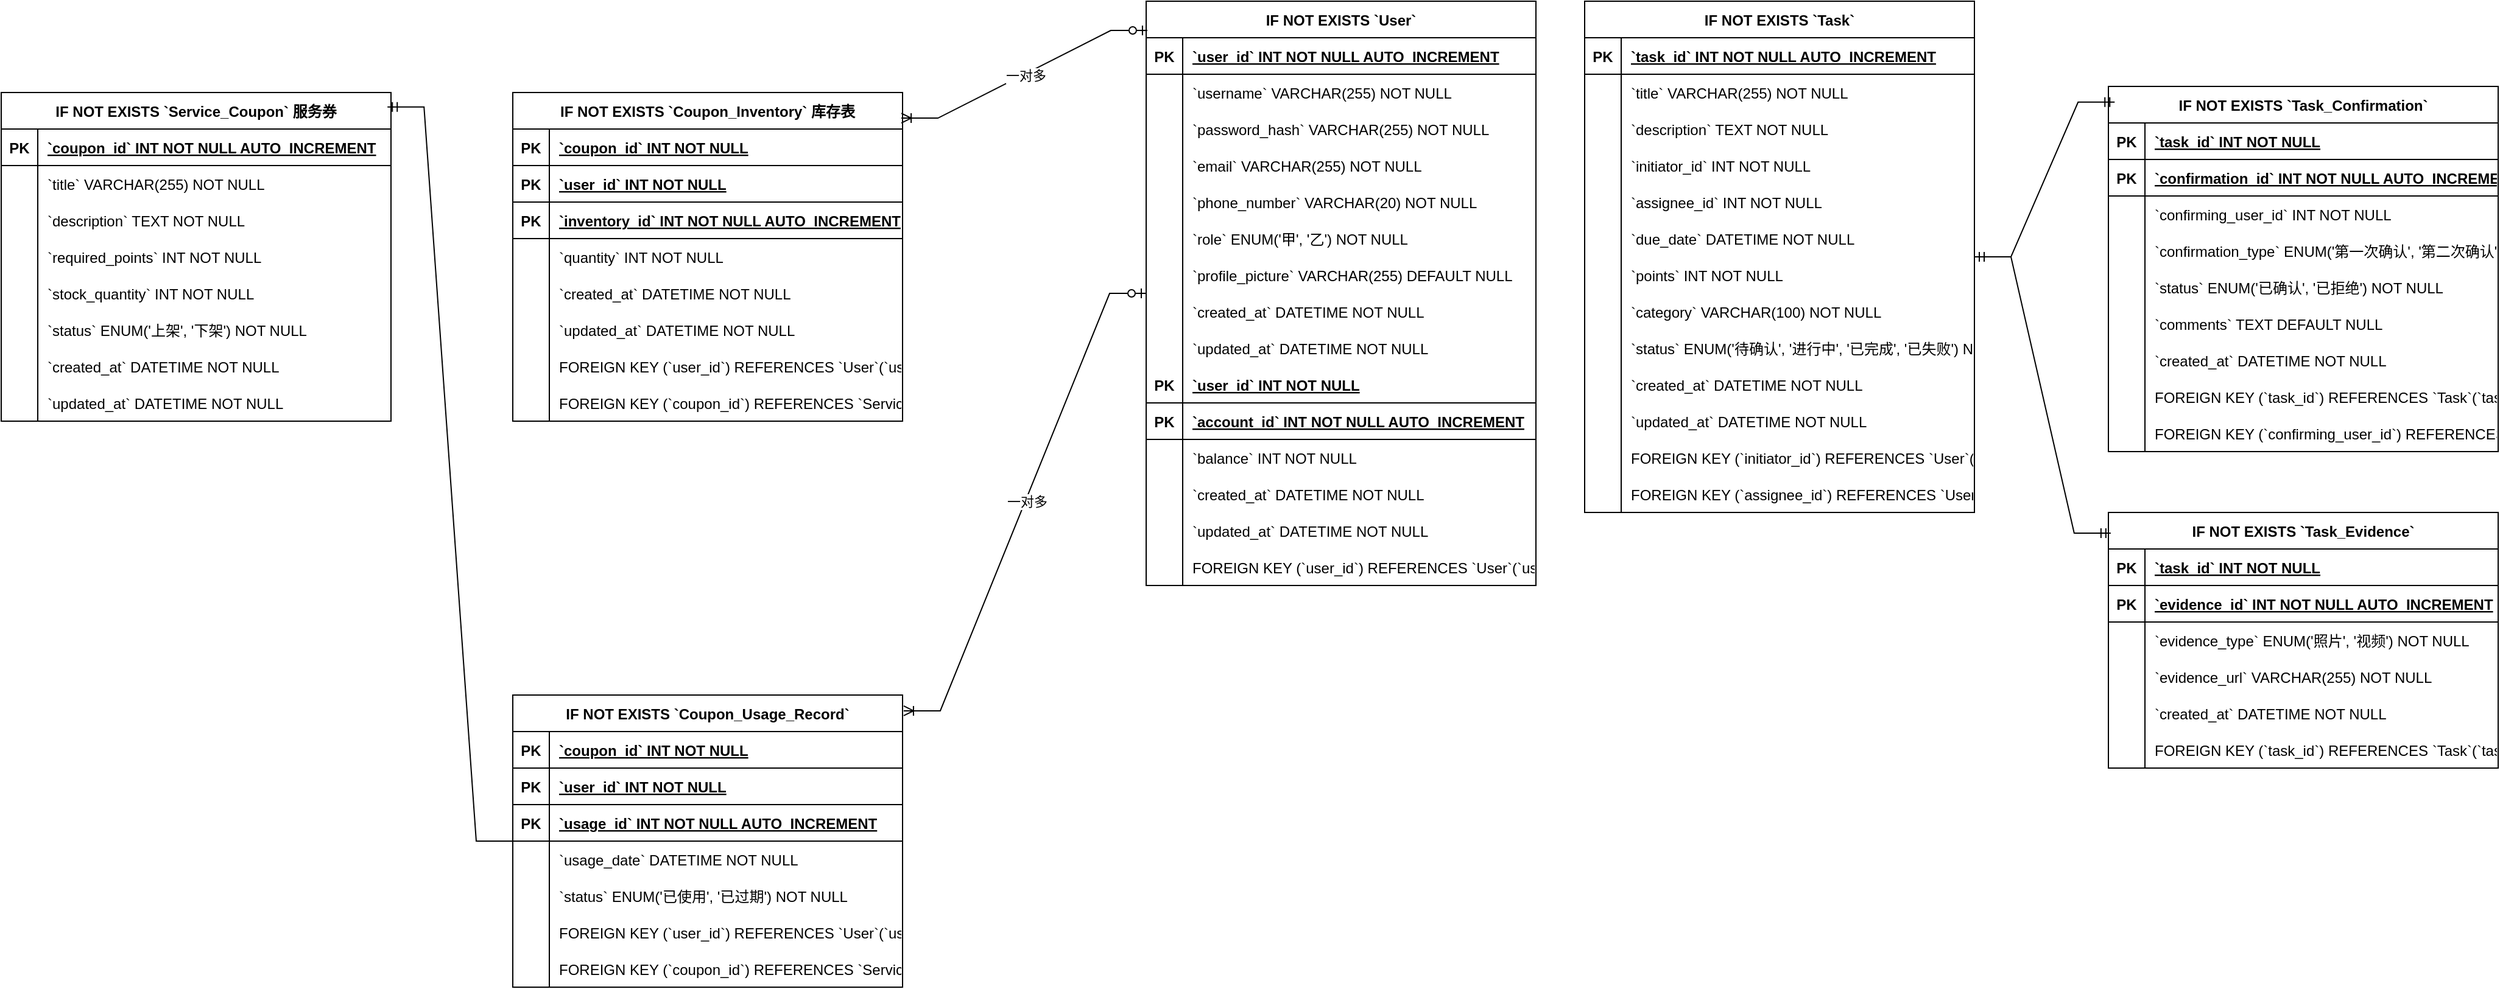 <mxfile version="26.0.16">
  <diagram id="C5RBs43oDa-KdzZeNtuy" name="Page-1">
    <mxGraphModel dx="4328" dy="2278" grid="1" gridSize="10" guides="1" tooltips="1" connect="1" arrows="1" fold="1" page="1" pageScale="1" pageWidth="827" pageHeight="1169" math="0" shadow="0">
      <root>
        <mxCell id="WIyWlLk6GJQsqaUBKTNV-0" />
        <mxCell id="WIyWlLk6GJQsqaUBKTNV-1" parent="WIyWlLk6GJQsqaUBKTNV-0" />
        <mxCell id="CzEBcgQPZUt6ulPC3zdC-0" value="IF NOT EXISTS `User`" style="shape=table;startSize=30;container=1;collapsible=1;childLayout=tableLayout;fixedRows=1;rowLines=0;fontStyle=1;align=center;resizeLast=1;" vertex="1" parent="WIyWlLk6GJQsqaUBKTNV-1">
          <mxGeometry x="-960" y="-40" width="320" height="480" as="geometry" />
        </mxCell>
        <mxCell id="CzEBcgQPZUt6ulPC3zdC-1" value="" style="shape=tableRow;horizontal=0;startSize=0;swimlaneHead=0;swimlaneBody=0;fillColor=none;collapsible=0;dropTarget=0;points=[[0,0.5],[1,0.5]];portConstraint=eastwest;strokeColor=inherit;top=0;left=0;right=0;bottom=1;" vertex="1" parent="CzEBcgQPZUt6ulPC3zdC-0">
          <mxGeometry y="30" width="320" height="30" as="geometry" />
        </mxCell>
        <mxCell id="CzEBcgQPZUt6ulPC3zdC-2" value="PK" style="shape=partialRectangle;overflow=hidden;connectable=0;fillColor=none;strokeColor=inherit;top=0;left=0;bottom=0;right=0;fontStyle=1;" vertex="1" parent="CzEBcgQPZUt6ulPC3zdC-1">
          <mxGeometry width="30" height="30" as="geometry">
            <mxRectangle width="30" height="30" as="alternateBounds" />
          </mxGeometry>
        </mxCell>
        <mxCell id="CzEBcgQPZUt6ulPC3zdC-3" value="`user_id` INT NOT NULL AUTO_INCREMENT" style="shape=partialRectangle;overflow=hidden;connectable=0;fillColor=none;align=left;strokeColor=inherit;top=0;left=0;bottom=0;right=0;spacingLeft=6;fontStyle=5;" vertex="1" parent="CzEBcgQPZUt6ulPC3zdC-1">
          <mxGeometry x="30" width="290" height="30" as="geometry">
            <mxRectangle width="290" height="30" as="alternateBounds" />
          </mxGeometry>
        </mxCell>
        <mxCell id="CzEBcgQPZUt6ulPC3zdC-4" value="" style="shape=tableRow;horizontal=0;startSize=0;swimlaneHead=0;swimlaneBody=0;fillColor=none;collapsible=0;dropTarget=0;points=[[0,0.5],[1,0.5]];portConstraint=eastwest;strokeColor=inherit;top=0;left=0;right=0;bottom=0;" vertex="1" parent="CzEBcgQPZUt6ulPC3zdC-0">
          <mxGeometry y="60" width="320" height="30" as="geometry" />
        </mxCell>
        <mxCell id="CzEBcgQPZUt6ulPC3zdC-5" value="" style="shape=partialRectangle;overflow=hidden;connectable=0;fillColor=none;strokeColor=inherit;top=0;left=0;bottom=0;right=0;" vertex="1" parent="CzEBcgQPZUt6ulPC3zdC-4">
          <mxGeometry width="30" height="30" as="geometry">
            <mxRectangle width="30" height="30" as="alternateBounds" />
          </mxGeometry>
        </mxCell>
        <mxCell id="CzEBcgQPZUt6ulPC3zdC-6" value="`username` VARCHAR(255) NOT NULL" style="shape=partialRectangle;overflow=hidden;connectable=0;fillColor=none;align=left;strokeColor=inherit;top=0;left=0;bottom=0;right=0;spacingLeft=6;" vertex="1" parent="CzEBcgQPZUt6ulPC3zdC-4">
          <mxGeometry x="30" width="290" height="30" as="geometry">
            <mxRectangle width="290" height="30" as="alternateBounds" />
          </mxGeometry>
        </mxCell>
        <mxCell id="CzEBcgQPZUt6ulPC3zdC-7" value="" style="shape=tableRow;horizontal=0;startSize=0;swimlaneHead=0;swimlaneBody=0;fillColor=none;collapsible=0;dropTarget=0;points=[[0,0.5],[1,0.5]];portConstraint=eastwest;strokeColor=inherit;top=0;left=0;right=0;bottom=0;" vertex="1" parent="CzEBcgQPZUt6ulPC3zdC-0">
          <mxGeometry y="90" width="320" height="30" as="geometry" />
        </mxCell>
        <mxCell id="CzEBcgQPZUt6ulPC3zdC-8" value="" style="shape=partialRectangle;overflow=hidden;connectable=0;fillColor=none;strokeColor=inherit;top=0;left=0;bottom=0;right=0;" vertex="1" parent="CzEBcgQPZUt6ulPC3zdC-7">
          <mxGeometry width="30" height="30" as="geometry">
            <mxRectangle width="30" height="30" as="alternateBounds" />
          </mxGeometry>
        </mxCell>
        <mxCell id="CzEBcgQPZUt6ulPC3zdC-9" value="`password_hash` VARCHAR(255) NOT NULL" style="shape=partialRectangle;overflow=hidden;connectable=0;fillColor=none;align=left;strokeColor=inherit;top=0;left=0;bottom=0;right=0;spacingLeft=6;" vertex="1" parent="CzEBcgQPZUt6ulPC3zdC-7">
          <mxGeometry x="30" width="290" height="30" as="geometry">
            <mxRectangle width="290" height="30" as="alternateBounds" />
          </mxGeometry>
        </mxCell>
        <mxCell id="CzEBcgQPZUt6ulPC3zdC-10" value="" style="shape=tableRow;horizontal=0;startSize=0;swimlaneHead=0;swimlaneBody=0;fillColor=none;collapsible=0;dropTarget=0;points=[[0,0.5],[1,0.5]];portConstraint=eastwest;strokeColor=inherit;top=0;left=0;right=0;bottom=0;" vertex="1" parent="CzEBcgQPZUt6ulPC3zdC-0">
          <mxGeometry y="120" width="320" height="30" as="geometry" />
        </mxCell>
        <mxCell id="CzEBcgQPZUt6ulPC3zdC-11" value="" style="shape=partialRectangle;overflow=hidden;connectable=0;fillColor=none;strokeColor=inherit;top=0;left=0;bottom=0;right=0;" vertex="1" parent="CzEBcgQPZUt6ulPC3zdC-10">
          <mxGeometry width="30" height="30" as="geometry">
            <mxRectangle width="30" height="30" as="alternateBounds" />
          </mxGeometry>
        </mxCell>
        <mxCell id="CzEBcgQPZUt6ulPC3zdC-12" value="`email` VARCHAR(255) NOT NULL" style="shape=partialRectangle;overflow=hidden;connectable=0;fillColor=none;align=left;strokeColor=inherit;top=0;left=0;bottom=0;right=0;spacingLeft=6;" vertex="1" parent="CzEBcgQPZUt6ulPC3zdC-10">
          <mxGeometry x="30" width="290" height="30" as="geometry">
            <mxRectangle width="290" height="30" as="alternateBounds" />
          </mxGeometry>
        </mxCell>
        <mxCell id="CzEBcgQPZUt6ulPC3zdC-13" value="" style="shape=tableRow;horizontal=0;startSize=0;swimlaneHead=0;swimlaneBody=0;fillColor=none;collapsible=0;dropTarget=0;points=[[0,0.5],[1,0.5]];portConstraint=eastwest;strokeColor=inherit;top=0;left=0;right=0;bottom=0;" vertex="1" parent="CzEBcgQPZUt6ulPC3zdC-0">
          <mxGeometry y="150" width="320" height="30" as="geometry" />
        </mxCell>
        <mxCell id="CzEBcgQPZUt6ulPC3zdC-14" value="" style="shape=partialRectangle;overflow=hidden;connectable=0;fillColor=none;strokeColor=inherit;top=0;left=0;bottom=0;right=0;" vertex="1" parent="CzEBcgQPZUt6ulPC3zdC-13">
          <mxGeometry width="30" height="30" as="geometry">
            <mxRectangle width="30" height="30" as="alternateBounds" />
          </mxGeometry>
        </mxCell>
        <mxCell id="CzEBcgQPZUt6ulPC3zdC-15" value="`phone_number` VARCHAR(20) NOT NULL" style="shape=partialRectangle;overflow=hidden;connectable=0;fillColor=none;align=left;strokeColor=inherit;top=0;left=0;bottom=0;right=0;spacingLeft=6;" vertex="1" parent="CzEBcgQPZUt6ulPC3zdC-13">
          <mxGeometry x="30" width="290" height="30" as="geometry">
            <mxRectangle width="290" height="30" as="alternateBounds" />
          </mxGeometry>
        </mxCell>
        <mxCell id="CzEBcgQPZUt6ulPC3zdC-16" value="" style="shape=tableRow;horizontal=0;startSize=0;swimlaneHead=0;swimlaneBody=0;fillColor=none;collapsible=0;dropTarget=0;points=[[0,0.5],[1,0.5]];portConstraint=eastwest;strokeColor=inherit;top=0;left=0;right=0;bottom=0;" vertex="1" parent="CzEBcgQPZUt6ulPC3zdC-0">
          <mxGeometry y="180" width="320" height="30" as="geometry" />
        </mxCell>
        <mxCell id="CzEBcgQPZUt6ulPC3zdC-17" value="" style="shape=partialRectangle;overflow=hidden;connectable=0;fillColor=none;strokeColor=inherit;top=0;left=0;bottom=0;right=0;" vertex="1" parent="CzEBcgQPZUt6ulPC3zdC-16">
          <mxGeometry width="30" height="30" as="geometry">
            <mxRectangle width="30" height="30" as="alternateBounds" />
          </mxGeometry>
        </mxCell>
        <mxCell id="CzEBcgQPZUt6ulPC3zdC-18" value="`role` ENUM(&#39;甲&#39;, &#39;乙&#39;) NOT NULL" style="shape=partialRectangle;overflow=hidden;connectable=0;fillColor=none;align=left;strokeColor=inherit;top=0;left=0;bottom=0;right=0;spacingLeft=6;" vertex="1" parent="CzEBcgQPZUt6ulPC3zdC-16">
          <mxGeometry x="30" width="290" height="30" as="geometry">
            <mxRectangle width="290" height="30" as="alternateBounds" />
          </mxGeometry>
        </mxCell>
        <mxCell id="CzEBcgQPZUt6ulPC3zdC-19" value="" style="shape=tableRow;horizontal=0;startSize=0;swimlaneHead=0;swimlaneBody=0;fillColor=none;collapsible=0;dropTarget=0;points=[[0,0.5],[1,0.5]];portConstraint=eastwest;strokeColor=inherit;top=0;left=0;right=0;bottom=0;" vertex="1" parent="CzEBcgQPZUt6ulPC3zdC-0">
          <mxGeometry y="210" width="320" height="30" as="geometry" />
        </mxCell>
        <mxCell id="CzEBcgQPZUt6ulPC3zdC-20" value="" style="shape=partialRectangle;overflow=hidden;connectable=0;fillColor=none;strokeColor=inherit;top=0;left=0;bottom=0;right=0;" vertex="1" parent="CzEBcgQPZUt6ulPC3zdC-19">
          <mxGeometry width="30" height="30" as="geometry">
            <mxRectangle width="30" height="30" as="alternateBounds" />
          </mxGeometry>
        </mxCell>
        <mxCell id="CzEBcgQPZUt6ulPC3zdC-21" value="`profile_picture` VARCHAR(255) DEFAULT NULL" style="shape=partialRectangle;overflow=hidden;connectable=0;fillColor=none;align=left;strokeColor=inherit;top=0;left=0;bottom=0;right=0;spacingLeft=6;" vertex="1" parent="CzEBcgQPZUt6ulPC3zdC-19">
          <mxGeometry x="30" width="290" height="30" as="geometry">
            <mxRectangle width="290" height="30" as="alternateBounds" />
          </mxGeometry>
        </mxCell>
        <mxCell id="CzEBcgQPZUt6ulPC3zdC-22" value="" style="shape=tableRow;horizontal=0;startSize=0;swimlaneHead=0;swimlaneBody=0;fillColor=none;collapsible=0;dropTarget=0;points=[[0,0.5],[1,0.5]];portConstraint=eastwest;strokeColor=inherit;top=0;left=0;right=0;bottom=0;" vertex="1" parent="CzEBcgQPZUt6ulPC3zdC-0">
          <mxGeometry y="240" width="320" height="30" as="geometry" />
        </mxCell>
        <mxCell id="CzEBcgQPZUt6ulPC3zdC-23" value="" style="shape=partialRectangle;overflow=hidden;connectable=0;fillColor=none;strokeColor=inherit;top=0;left=0;bottom=0;right=0;" vertex="1" parent="CzEBcgQPZUt6ulPC3zdC-22">
          <mxGeometry width="30" height="30" as="geometry">
            <mxRectangle width="30" height="30" as="alternateBounds" />
          </mxGeometry>
        </mxCell>
        <mxCell id="CzEBcgQPZUt6ulPC3zdC-24" value="`created_at` DATETIME NOT NULL" style="shape=partialRectangle;overflow=hidden;connectable=0;fillColor=none;align=left;strokeColor=inherit;top=0;left=0;bottom=0;right=0;spacingLeft=6;" vertex="1" parent="CzEBcgQPZUt6ulPC3zdC-22">
          <mxGeometry x="30" width="290" height="30" as="geometry">
            <mxRectangle width="290" height="30" as="alternateBounds" />
          </mxGeometry>
        </mxCell>
        <mxCell id="CzEBcgQPZUt6ulPC3zdC-25" value="" style="shape=tableRow;horizontal=0;startSize=0;swimlaneHead=0;swimlaneBody=0;fillColor=none;collapsible=0;dropTarget=0;points=[[0,0.5],[1,0.5]];portConstraint=eastwest;strokeColor=inherit;top=0;left=0;right=0;bottom=0;" vertex="1" parent="CzEBcgQPZUt6ulPC3zdC-0">
          <mxGeometry y="270" width="320" height="30" as="geometry" />
        </mxCell>
        <mxCell id="CzEBcgQPZUt6ulPC3zdC-26" value="" style="shape=partialRectangle;overflow=hidden;connectable=0;fillColor=none;strokeColor=inherit;top=0;left=0;bottom=0;right=0;" vertex="1" parent="CzEBcgQPZUt6ulPC3zdC-25">
          <mxGeometry width="30" height="30" as="geometry">
            <mxRectangle width="30" height="30" as="alternateBounds" />
          </mxGeometry>
        </mxCell>
        <mxCell id="CzEBcgQPZUt6ulPC3zdC-27" value="`updated_at` DATETIME NOT NULL" style="shape=partialRectangle;overflow=hidden;connectable=0;fillColor=none;align=left;strokeColor=inherit;top=0;left=0;bottom=0;right=0;spacingLeft=6;" vertex="1" parent="CzEBcgQPZUt6ulPC3zdC-25">
          <mxGeometry x="30" width="290" height="30" as="geometry">
            <mxRectangle width="290" height="30" as="alternateBounds" />
          </mxGeometry>
        </mxCell>
        <mxCell id="CzEBcgQPZUt6ulPC3zdC-116" value="" style="shape=tableRow;horizontal=0;startSize=0;swimlaneHead=0;swimlaneBody=0;fillColor=none;collapsible=0;dropTarget=0;points=[[0,0.5],[1,0.5]];portConstraint=eastwest;strokeColor=inherit;top=0;left=0;right=0;bottom=1;" vertex="1" parent="CzEBcgQPZUt6ulPC3zdC-0">
          <mxGeometry y="300" width="320" height="30" as="geometry" />
        </mxCell>
        <mxCell id="CzEBcgQPZUt6ulPC3zdC-117" value="PK" style="shape=partialRectangle;overflow=hidden;connectable=0;fillColor=none;strokeColor=inherit;top=0;left=0;bottom=0;right=0;fontStyle=1;" vertex="1" parent="CzEBcgQPZUt6ulPC3zdC-116">
          <mxGeometry width="30" height="30" as="geometry">
            <mxRectangle width="30" height="30" as="alternateBounds" />
          </mxGeometry>
        </mxCell>
        <mxCell id="CzEBcgQPZUt6ulPC3zdC-118" value="`user_id` INT NOT NULL" style="shape=partialRectangle;overflow=hidden;connectable=0;fillColor=none;align=left;strokeColor=inherit;top=0;left=0;bottom=0;right=0;spacingLeft=6;fontStyle=5;" vertex="1" parent="CzEBcgQPZUt6ulPC3zdC-116">
          <mxGeometry x="30" width="290" height="30" as="geometry">
            <mxRectangle width="290" height="30" as="alternateBounds" />
          </mxGeometry>
        </mxCell>
        <mxCell id="CzEBcgQPZUt6ulPC3zdC-119" value="" style="shape=tableRow;horizontal=0;startSize=0;swimlaneHead=0;swimlaneBody=0;fillColor=none;collapsible=0;dropTarget=0;points=[[0,0.5],[1,0.5]];portConstraint=eastwest;strokeColor=inherit;top=0;left=0;right=0;bottom=1;" vertex="1" parent="CzEBcgQPZUt6ulPC3zdC-0">
          <mxGeometry y="330" width="320" height="30" as="geometry" />
        </mxCell>
        <mxCell id="CzEBcgQPZUt6ulPC3zdC-120" value="PK" style="shape=partialRectangle;overflow=hidden;connectable=0;fillColor=none;strokeColor=inherit;top=0;left=0;bottom=0;right=0;fontStyle=1;" vertex="1" parent="CzEBcgQPZUt6ulPC3zdC-119">
          <mxGeometry width="30" height="30" as="geometry">
            <mxRectangle width="30" height="30" as="alternateBounds" />
          </mxGeometry>
        </mxCell>
        <mxCell id="CzEBcgQPZUt6ulPC3zdC-121" value="`account_id` INT NOT NULL AUTO_INCREMENT" style="shape=partialRectangle;overflow=hidden;connectable=0;fillColor=none;align=left;strokeColor=inherit;top=0;left=0;bottom=0;right=0;spacingLeft=6;fontStyle=5;" vertex="1" parent="CzEBcgQPZUt6ulPC3zdC-119">
          <mxGeometry x="30" width="290" height="30" as="geometry">
            <mxRectangle width="290" height="30" as="alternateBounds" />
          </mxGeometry>
        </mxCell>
        <mxCell id="CzEBcgQPZUt6ulPC3zdC-122" value="" style="shape=tableRow;horizontal=0;startSize=0;swimlaneHead=0;swimlaneBody=0;fillColor=none;collapsible=0;dropTarget=0;points=[[0,0.5],[1,0.5]];portConstraint=eastwest;strokeColor=inherit;top=0;left=0;right=0;bottom=0;" vertex="1" parent="CzEBcgQPZUt6ulPC3zdC-0">
          <mxGeometry y="360" width="320" height="30" as="geometry" />
        </mxCell>
        <mxCell id="CzEBcgQPZUt6ulPC3zdC-123" value="" style="shape=partialRectangle;overflow=hidden;connectable=0;fillColor=none;strokeColor=inherit;top=0;left=0;bottom=0;right=0;" vertex="1" parent="CzEBcgQPZUt6ulPC3zdC-122">
          <mxGeometry width="30" height="30" as="geometry">
            <mxRectangle width="30" height="30" as="alternateBounds" />
          </mxGeometry>
        </mxCell>
        <mxCell id="CzEBcgQPZUt6ulPC3zdC-124" value="`balance` INT NOT NULL" style="shape=partialRectangle;overflow=hidden;connectable=0;fillColor=none;align=left;strokeColor=inherit;top=0;left=0;bottom=0;right=0;spacingLeft=6;" vertex="1" parent="CzEBcgQPZUt6ulPC3zdC-122">
          <mxGeometry x="30" width="290" height="30" as="geometry">
            <mxRectangle width="290" height="30" as="alternateBounds" />
          </mxGeometry>
        </mxCell>
        <mxCell id="CzEBcgQPZUt6ulPC3zdC-125" value="" style="shape=tableRow;horizontal=0;startSize=0;swimlaneHead=0;swimlaneBody=0;fillColor=none;collapsible=0;dropTarget=0;points=[[0,0.5],[1,0.5]];portConstraint=eastwest;strokeColor=inherit;top=0;left=0;right=0;bottom=0;" vertex="1" parent="CzEBcgQPZUt6ulPC3zdC-0">
          <mxGeometry y="390" width="320" height="30" as="geometry" />
        </mxCell>
        <mxCell id="CzEBcgQPZUt6ulPC3zdC-126" value="" style="shape=partialRectangle;overflow=hidden;connectable=0;fillColor=none;strokeColor=inherit;top=0;left=0;bottom=0;right=0;" vertex="1" parent="CzEBcgQPZUt6ulPC3zdC-125">
          <mxGeometry width="30" height="30" as="geometry">
            <mxRectangle width="30" height="30" as="alternateBounds" />
          </mxGeometry>
        </mxCell>
        <mxCell id="CzEBcgQPZUt6ulPC3zdC-127" value="`created_at` DATETIME NOT NULL" style="shape=partialRectangle;overflow=hidden;connectable=0;fillColor=none;align=left;strokeColor=inherit;top=0;left=0;bottom=0;right=0;spacingLeft=6;" vertex="1" parent="CzEBcgQPZUt6ulPC3zdC-125">
          <mxGeometry x="30" width="290" height="30" as="geometry">
            <mxRectangle width="290" height="30" as="alternateBounds" />
          </mxGeometry>
        </mxCell>
        <mxCell id="CzEBcgQPZUt6ulPC3zdC-128" value="" style="shape=tableRow;horizontal=0;startSize=0;swimlaneHead=0;swimlaneBody=0;fillColor=none;collapsible=0;dropTarget=0;points=[[0,0.5],[1,0.5]];portConstraint=eastwest;strokeColor=inherit;top=0;left=0;right=0;bottom=0;" vertex="1" parent="CzEBcgQPZUt6ulPC3zdC-0">
          <mxGeometry y="420" width="320" height="30" as="geometry" />
        </mxCell>
        <mxCell id="CzEBcgQPZUt6ulPC3zdC-129" value="" style="shape=partialRectangle;overflow=hidden;connectable=0;fillColor=none;strokeColor=inherit;top=0;left=0;bottom=0;right=0;" vertex="1" parent="CzEBcgQPZUt6ulPC3zdC-128">
          <mxGeometry width="30" height="30" as="geometry">
            <mxRectangle width="30" height="30" as="alternateBounds" />
          </mxGeometry>
        </mxCell>
        <mxCell id="CzEBcgQPZUt6ulPC3zdC-130" value="`updated_at` DATETIME NOT NULL" style="shape=partialRectangle;overflow=hidden;connectable=0;fillColor=none;align=left;strokeColor=inherit;top=0;left=0;bottom=0;right=0;spacingLeft=6;" vertex="1" parent="CzEBcgQPZUt6ulPC3zdC-128">
          <mxGeometry x="30" width="290" height="30" as="geometry">
            <mxRectangle width="290" height="30" as="alternateBounds" />
          </mxGeometry>
        </mxCell>
        <mxCell id="CzEBcgQPZUt6ulPC3zdC-131" value="" style="shape=tableRow;horizontal=0;startSize=0;swimlaneHead=0;swimlaneBody=0;fillColor=none;collapsible=0;dropTarget=0;points=[[0,0.5],[1,0.5]];portConstraint=eastwest;strokeColor=inherit;top=0;left=0;right=0;bottom=0;" vertex="1" parent="CzEBcgQPZUt6ulPC3zdC-0">
          <mxGeometry y="450" width="320" height="30" as="geometry" />
        </mxCell>
        <mxCell id="CzEBcgQPZUt6ulPC3zdC-132" value="" style="shape=partialRectangle;overflow=hidden;connectable=0;fillColor=none;strokeColor=inherit;top=0;left=0;bottom=0;right=0;" vertex="1" parent="CzEBcgQPZUt6ulPC3zdC-131">
          <mxGeometry width="30" height="30" as="geometry">
            <mxRectangle width="30" height="30" as="alternateBounds" />
          </mxGeometry>
        </mxCell>
        <mxCell id="CzEBcgQPZUt6ulPC3zdC-133" value="FOREIGN KEY (`user_id`) REFERENCES `User`(`user_id`) ON DELETE CASCADE" style="shape=partialRectangle;overflow=hidden;connectable=0;fillColor=none;align=left;strokeColor=inherit;top=0;left=0;bottom=0;right=0;spacingLeft=6;" vertex="1" parent="CzEBcgQPZUt6ulPC3zdC-131">
          <mxGeometry x="30" width="290" height="30" as="geometry">
            <mxRectangle width="290" height="30" as="alternateBounds" />
          </mxGeometry>
        </mxCell>
        <mxCell id="CzEBcgQPZUt6ulPC3zdC-28" value="IF NOT EXISTS `Task`" style="shape=table;startSize=30;container=1;collapsible=1;childLayout=tableLayout;fixedRows=1;rowLines=0;fontStyle=1;align=center;resizeLast=1;" vertex="1" parent="WIyWlLk6GJQsqaUBKTNV-1">
          <mxGeometry x="-600" y="-40" width="320" height="420" as="geometry" />
        </mxCell>
        <mxCell id="CzEBcgQPZUt6ulPC3zdC-29" value="" style="shape=tableRow;horizontal=0;startSize=0;swimlaneHead=0;swimlaneBody=0;fillColor=none;collapsible=0;dropTarget=0;points=[[0,0.5],[1,0.5]];portConstraint=eastwest;strokeColor=inherit;top=0;left=0;right=0;bottom=1;" vertex="1" parent="CzEBcgQPZUt6ulPC3zdC-28">
          <mxGeometry y="30" width="320" height="30" as="geometry" />
        </mxCell>
        <mxCell id="CzEBcgQPZUt6ulPC3zdC-30" value="PK" style="shape=partialRectangle;overflow=hidden;connectable=0;fillColor=none;strokeColor=inherit;top=0;left=0;bottom=0;right=0;fontStyle=1;" vertex="1" parent="CzEBcgQPZUt6ulPC3zdC-29">
          <mxGeometry width="30" height="30" as="geometry">
            <mxRectangle width="30" height="30" as="alternateBounds" />
          </mxGeometry>
        </mxCell>
        <mxCell id="CzEBcgQPZUt6ulPC3zdC-31" value="`task_id` INT NOT NULL AUTO_INCREMENT" style="shape=partialRectangle;overflow=hidden;connectable=0;fillColor=none;align=left;strokeColor=inherit;top=0;left=0;bottom=0;right=0;spacingLeft=6;fontStyle=5;" vertex="1" parent="CzEBcgQPZUt6ulPC3zdC-29">
          <mxGeometry x="30" width="290" height="30" as="geometry">
            <mxRectangle width="290" height="30" as="alternateBounds" />
          </mxGeometry>
        </mxCell>
        <mxCell id="CzEBcgQPZUt6ulPC3zdC-32" value="" style="shape=tableRow;horizontal=0;startSize=0;swimlaneHead=0;swimlaneBody=0;fillColor=none;collapsible=0;dropTarget=0;points=[[0,0.5],[1,0.5]];portConstraint=eastwest;strokeColor=inherit;top=0;left=0;right=0;bottom=0;" vertex="1" parent="CzEBcgQPZUt6ulPC3zdC-28">
          <mxGeometry y="60" width="320" height="30" as="geometry" />
        </mxCell>
        <mxCell id="CzEBcgQPZUt6ulPC3zdC-33" value="" style="shape=partialRectangle;overflow=hidden;connectable=0;fillColor=none;strokeColor=inherit;top=0;left=0;bottom=0;right=0;" vertex="1" parent="CzEBcgQPZUt6ulPC3zdC-32">
          <mxGeometry width="30" height="30" as="geometry">
            <mxRectangle width="30" height="30" as="alternateBounds" />
          </mxGeometry>
        </mxCell>
        <mxCell id="CzEBcgQPZUt6ulPC3zdC-34" value="`title` VARCHAR(255) NOT NULL" style="shape=partialRectangle;overflow=hidden;connectable=0;fillColor=none;align=left;strokeColor=inherit;top=0;left=0;bottom=0;right=0;spacingLeft=6;" vertex="1" parent="CzEBcgQPZUt6ulPC3zdC-32">
          <mxGeometry x="30" width="290" height="30" as="geometry">
            <mxRectangle width="290" height="30" as="alternateBounds" />
          </mxGeometry>
        </mxCell>
        <mxCell id="CzEBcgQPZUt6ulPC3zdC-35" value="" style="shape=tableRow;horizontal=0;startSize=0;swimlaneHead=0;swimlaneBody=0;fillColor=none;collapsible=0;dropTarget=0;points=[[0,0.5],[1,0.5]];portConstraint=eastwest;strokeColor=inherit;top=0;left=0;right=0;bottom=0;" vertex="1" parent="CzEBcgQPZUt6ulPC3zdC-28">
          <mxGeometry y="90" width="320" height="30" as="geometry" />
        </mxCell>
        <mxCell id="CzEBcgQPZUt6ulPC3zdC-36" value="" style="shape=partialRectangle;overflow=hidden;connectable=0;fillColor=none;strokeColor=inherit;top=0;left=0;bottom=0;right=0;" vertex="1" parent="CzEBcgQPZUt6ulPC3zdC-35">
          <mxGeometry width="30" height="30" as="geometry">
            <mxRectangle width="30" height="30" as="alternateBounds" />
          </mxGeometry>
        </mxCell>
        <mxCell id="CzEBcgQPZUt6ulPC3zdC-37" value="`description` TEXT NOT NULL" style="shape=partialRectangle;overflow=hidden;connectable=0;fillColor=none;align=left;strokeColor=inherit;top=0;left=0;bottom=0;right=0;spacingLeft=6;" vertex="1" parent="CzEBcgQPZUt6ulPC3zdC-35">
          <mxGeometry x="30" width="290" height="30" as="geometry">
            <mxRectangle width="290" height="30" as="alternateBounds" />
          </mxGeometry>
        </mxCell>
        <mxCell id="CzEBcgQPZUt6ulPC3zdC-38" value="" style="shape=tableRow;horizontal=0;startSize=0;swimlaneHead=0;swimlaneBody=0;fillColor=none;collapsible=0;dropTarget=0;points=[[0,0.5],[1,0.5]];portConstraint=eastwest;strokeColor=inherit;top=0;left=0;right=0;bottom=0;" vertex="1" parent="CzEBcgQPZUt6ulPC3zdC-28">
          <mxGeometry y="120" width="320" height="30" as="geometry" />
        </mxCell>
        <mxCell id="CzEBcgQPZUt6ulPC3zdC-39" value="" style="shape=partialRectangle;overflow=hidden;connectable=0;fillColor=none;strokeColor=inherit;top=0;left=0;bottom=0;right=0;" vertex="1" parent="CzEBcgQPZUt6ulPC3zdC-38">
          <mxGeometry width="30" height="30" as="geometry">
            <mxRectangle width="30" height="30" as="alternateBounds" />
          </mxGeometry>
        </mxCell>
        <mxCell id="CzEBcgQPZUt6ulPC3zdC-40" value="`initiator_id` INT NOT NULL" style="shape=partialRectangle;overflow=hidden;connectable=0;fillColor=none;align=left;strokeColor=inherit;top=0;left=0;bottom=0;right=0;spacingLeft=6;" vertex="1" parent="CzEBcgQPZUt6ulPC3zdC-38">
          <mxGeometry x="30" width="290" height="30" as="geometry">
            <mxRectangle width="290" height="30" as="alternateBounds" />
          </mxGeometry>
        </mxCell>
        <mxCell id="CzEBcgQPZUt6ulPC3zdC-41" value="" style="shape=tableRow;horizontal=0;startSize=0;swimlaneHead=0;swimlaneBody=0;fillColor=none;collapsible=0;dropTarget=0;points=[[0,0.5],[1,0.5]];portConstraint=eastwest;strokeColor=inherit;top=0;left=0;right=0;bottom=0;" vertex="1" parent="CzEBcgQPZUt6ulPC3zdC-28">
          <mxGeometry y="150" width="320" height="30" as="geometry" />
        </mxCell>
        <mxCell id="CzEBcgQPZUt6ulPC3zdC-42" value="" style="shape=partialRectangle;overflow=hidden;connectable=0;fillColor=none;strokeColor=inherit;top=0;left=0;bottom=0;right=0;" vertex="1" parent="CzEBcgQPZUt6ulPC3zdC-41">
          <mxGeometry width="30" height="30" as="geometry">
            <mxRectangle width="30" height="30" as="alternateBounds" />
          </mxGeometry>
        </mxCell>
        <mxCell id="CzEBcgQPZUt6ulPC3zdC-43" value="`assignee_id` INT NOT NULL" style="shape=partialRectangle;overflow=hidden;connectable=0;fillColor=none;align=left;strokeColor=inherit;top=0;left=0;bottom=0;right=0;spacingLeft=6;" vertex="1" parent="CzEBcgQPZUt6ulPC3zdC-41">
          <mxGeometry x="30" width="290" height="30" as="geometry">
            <mxRectangle width="290" height="30" as="alternateBounds" />
          </mxGeometry>
        </mxCell>
        <mxCell id="CzEBcgQPZUt6ulPC3zdC-44" value="" style="shape=tableRow;horizontal=0;startSize=0;swimlaneHead=0;swimlaneBody=0;fillColor=none;collapsible=0;dropTarget=0;points=[[0,0.5],[1,0.5]];portConstraint=eastwest;strokeColor=inherit;top=0;left=0;right=0;bottom=0;" vertex="1" parent="CzEBcgQPZUt6ulPC3zdC-28">
          <mxGeometry y="180" width="320" height="30" as="geometry" />
        </mxCell>
        <mxCell id="CzEBcgQPZUt6ulPC3zdC-45" value="" style="shape=partialRectangle;overflow=hidden;connectable=0;fillColor=none;strokeColor=inherit;top=0;left=0;bottom=0;right=0;" vertex="1" parent="CzEBcgQPZUt6ulPC3zdC-44">
          <mxGeometry width="30" height="30" as="geometry">
            <mxRectangle width="30" height="30" as="alternateBounds" />
          </mxGeometry>
        </mxCell>
        <mxCell id="CzEBcgQPZUt6ulPC3zdC-46" value="`due_date` DATETIME NOT NULL" style="shape=partialRectangle;overflow=hidden;connectable=0;fillColor=none;align=left;strokeColor=inherit;top=0;left=0;bottom=0;right=0;spacingLeft=6;" vertex="1" parent="CzEBcgQPZUt6ulPC3zdC-44">
          <mxGeometry x="30" width="290" height="30" as="geometry">
            <mxRectangle width="290" height="30" as="alternateBounds" />
          </mxGeometry>
        </mxCell>
        <mxCell id="CzEBcgQPZUt6ulPC3zdC-47" value="" style="shape=tableRow;horizontal=0;startSize=0;swimlaneHead=0;swimlaneBody=0;fillColor=none;collapsible=0;dropTarget=0;points=[[0,0.5],[1,0.5]];portConstraint=eastwest;strokeColor=inherit;top=0;left=0;right=0;bottom=0;" vertex="1" parent="CzEBcgQPZUt6ulPC3zdC-28">
          <mxGeometry y="210" width="320" height="30" as="geometry" />
        </mxCell>
        <mxCell id="CzEBcgQPZUt6ulPC3zdC-48" value="" style="shape=partialRectangle;overflow=hidden;connectable=0;fillColor=none;strokeColor=inherit;top=0;left=0;bottom=0;right=0;" vertex="1" parent="CzEBcgQPZUt6ulPC3zdC-47">
          <mxGeometry width="30" height="30" as="geometry">
            <mxRectangle width="30" height="30" as="alternateBounds" />
          </mxGeometry>
        </mxCell>
        <mxCell id="CzEBcgQPZUt6ulPC3zdC-49" value="`points` INT NOT NULL" style="shape=partialRectangle;overflow=hidden;connectable=0;fillColor=none;align=left;strokeColor=inherit;top=0;left=0;bottom=0;right=0;spacingLeft=6;" vertex="1" parent="CzEBcgQPZUt6ulPC3zdC-47">
          <mxGeometry x="30" width="290" height="30" as="geometry">
            <mxRectangle width="290" height="30" as="alternateBounds" />
          </mxGeometry>
        </mxCell>
        <mxCell id="CzEBcgQPZUt6ulPC3zdC-50" value="" style="shape=tableRow;horizontal=0;startSize=0;swimlaneHead=0;swimlaneBody=0;fillColor=none;collapsible=0;dropTarget=0;points=[[0,0.5],[1,0.5]];portConstraint=eastwest;strokeColor=inherit;top=0;left=0;right=0;bottom=0;" vertex="1" parent="CzEBcgQPZUt6ulPC3zdC-28">
          <mxGeometry y="240" width="320" height="30" as="geometry" />
        </mxCell>
        <mxCell id="CzEBcgQPZUt6ulPC3zdC-51" value="" style="shape=partialRectangle;overflow=hidden;connectable=0;fillColor=none;strokeColor=inherit;top=0;left=0;bottom=0;right=0;" vertex="1" parent="CzEBcgQPZUt6ulPC3zdC-50">
          <mxGeometry width="30" height="30" as="geometry">
            <mxRectangle width="30" height="30" as="alternateBounds" />
          </mxGeometry>
        </mxCell>
        <mxCell id="CzEBcgQPZUt6ulPC3zdC-52" value="`category` VARCHAR(100) NOT NULL" style="shape=partialRectangle;overflow=hidden;connectable=0;fillColor=none;align=left;strokeColor=inherit;top=0;left=0;bottom=0;right=0;spacingLeft=6;" vertex="1" parent="CzEBcgQPZUt6ulPC3zdC-50">
          <mxGeometry x="30" width="290" height="30" as="geometry">
            <mxRectangle width="290" height="30" as="alternateBounds" />
          </mxGeometry>
        </mxCell>
        <mxCell id="CzEBcgQPZUt6ulPC3zdC-53" value="" style="shape=tableRow;horizontal=0;startSize=0;swimlaneHead=0;swimlaneBody=0;fillColor=none;collapsible=0;dropTarget=0;points=[[0,0.5],[1,0.5]];portConstraint=eastwest;strokeColor=inherit;top=0;left=0;right=0;bottom=0;" vertex="1" parent="CzEBcgQPZUt6ulPC3zdC-28">
          <mxGeometry y="270" width="320" height="30" as="geometry" />
        </mxCell>
        <mxCell id="CzEBcgQPZUt6ulPC3zdC-54" value="" style="shape=partialRectangle;overflow=hidden;connectable=0;fillColor=none;strokeColor=inherit;top=0;left=0;bottom=0;right=0;" vertex="1" parent="CzEBcgQPZUt6ulPC3zdC-53">
          <mxGeometry width="30" height="30" as="geometry">
            <mxRectangle width="30" height="30" as="alternateBounds" />
          </mxGeometry>
        </mxCell>
        <mxCell id="CzEBcgQPZUt6ulPC3zdC-55" value="`status` ENUM(&#39;待确认&#39;, &#39;进行中&#39;, &#39;已完成&#39;, &#39;已失败&#39;) NOT NULL" style="shape=partialRectangle;overflow=hidden;connectable=0;fillColor=none;align=left;strokeColor=inherit;top=0;left=0;bottom=0;right=0;spacingLeft=6;" vertex="1" parent="CzEBcgQPZUt6ulPC3zdC-53">
          <mxGeometry x="30" width="290" height="30" as="geometry">
            <mxRectangle width="290" height="30" as="alternateBounds" />
          </mxGeometry>
        </mxCell>
        <mxCell id="CzEBcgQPZUt6ulPC3zdC-56" value="" style="shape=tableRow;horizontal=0;startSize=0;swimlaneHead=0;swimlaneBody=0;fillColor=none;collapsible=0;dropTarget=0;points=[[0,0.5],[1,0.5]];portConstraint=eastwest;strokeColor=inherit;top=0;left=0;right=0;bottom=0;" vertex="1" parent="CzEBcgQPZUt6ulPC3zdC-28">
          <mxGeometry y="300" width="320" height="30" as="geometry" />
        </mxCell>
        <mxCell id="CzEBcgQPZUt6ulPC3zdC-57" value="" style="shape=partialRectangle;overflow=hidden;connectable=0;fillColor=none;strokeColor=inherit;top=0;left=0;bottom=0;right=0;" vertex="1" parent="CzEBcgQPZUt6ulPC3zdC-56">
          <mxGeometry width="30" height="30" as="geometry">
            <mxRectangle width="30" height="30" as="alternateBounds" />
          </mxGeometry>
        </mxCell>
        <mxCell id="CzEBcgQPZUt6ulPC3zdC-58" value="`created_at` DATETIME NOT NULL" style="shape=partialRectangle;overflow=hidden;connectable=0;fillColor=none;align=left;strokeColor=inherit;top=0;left=0;bottom=0;right=0;spacingLeft=6;" vertex="1" parent="CzEBcgQPZUt6ulPC3zdC-56">
          <mxGeometry x="30" width="290" height="30" as="geometry">
            <mxRectangle width="290" height="30" as="alternateBounds" />
          </mxGeometry>
        </mxCell>
        <mxCell id="CzEBcgQPZUt6ulPC3zdC-59" value="" style="shape=tableRow;horizontal=0;startSize=0;swimlaneHead=0;swimlaneBody=0;fillColor=none;collapsible=0;dropTarget=0;points=[[0,0.5],[1,0.5]];portConstraint=eastwest;strokeColor=inherit;top=0;left=0;right=0;bottom=0;" vertex="1" parent="CzEBcgQPZUt6ulPC3zdC-28">
          <mxGeometry y="330" width="320" height="30" as="geometry" />
        </mxCell>
        <mxCell id="CzEBcgQPZUt6ulPC3zdC-60" value="" style="shape=partialRectangle;overflow=hidden;connectable=0;fillColor=none;strokeColor=inherit;top=0;left=0;bottom=0;right=0;" vertex="1" parent="CzEBcgQPZUt6ulPC3zdC-59">
          <mxGeometry width="30" height="30" as="geometry">
            <mxRectangle width="30" height="30" as="alternateBounds" />
          </mxGeometry>
        </mxCell>
        <mxCell id="CzEBcgQPZUt6ulPC3zdC-61" value="`updated_at` DATETIME NOT NULL" style="shape=partialRectangle;overflow=hidden;connectable=0;fillColor=none;align=left;strokeColor=inherit;top=0;left=0;bottom=0;right=0;spacingLeft=6;" vertex="1" parent="CzEBcgQPZUt6ulPC3zdC-59">
          <mxGeometry x="30" width="290" height="30" as="geometry">
            <mxRectangle width="290" height="30" as="alternateBounds" />
          </mxGeometry>
        </mxCell>
        <mxCell id="CzEBcgQPZUt6ulPC3zdC-62" value="" style="shape=tableRow;horizontal=0;startSize=0;swimlaneHead=0;swimlaneBody=0;fillColor=none;collapsible=0;dropTarget=0;points=[[0,0.5],[1,0.5]];portConstraint=eastwest;strokeColor=inherit;top=0;left=0;right=0;bottom=0;" vertex="1" parent="CzEBcgQPZUt6ulPC3zdC-28">
          <mxGeometry y="360" width="320" height="30" as="geometry" />
        </mxCell>
        <mxCell id="CzEBcgQPZUt6ulPC3zdC-63" value="" style="shape=partialRectangle;overflow=hidden;connectable=0;fillColor=none;strokeColor=inherit;top=0;left=0;bottom=0;right=0;" vertex="1" parent="CzEBcgQPZUt6ulPC3zdC-62">
          <mxGeometry width="30" height="30" as="geometry">
            <mxRectangle width="30" height="30" as="alternateBounds" />
          </mxGeometry>
        </mxCell>
        <mxCell id="CzEBcgQPZUt6ulPC3zdC-64" value="FOREIGN KEY (`initiator_id`) REFERENCES `User`(`user_id`) ON DELETE CASCADE" style="shape=partialRectangle;overflow=hidden;connectable=0;fillColor=none;align=left;strokeColor=inherit;top=0;left=0;bottom=0;right=0;spacingLeft=6;" vertex="1" parent="CzEBcgQPZUt6ulPC3zdC-62">
          <mxGeometry x="30" width="290" height="30" as="geometry">
            <mxRectangle width="290" height="30" as="alternateBounds" />
          </mxGeometry>
        </mxCell>
        <mxCell id="CzEBcgQPZUt6ulPC3zdC-65" value="" style="shape=tableRow;horizontal=0;startSize=0;swimlaneHead=0;swimlaneBody=0;fillColor=none;collapsible=0;dropTarget=0;points=[[0,0.5],[1,0.5]];portConstraint=eastwest;strokeColor=inherit;top=0;left=0;right=0;bottom=0;" vertex="1" parent="CzEBcgQPZUt6ulPC3zdC-28">
          <mxGeometry y="390" width="320" height="30" as="geometry" />
        </mxCell>
        <mxCell id="CzEBcgQPZUt6ulPC3zdC-66" value="" style="shape=partialRectangle;overflow=hidden;connectable=0;fillColor=none;strokeColor=inherit;top=0;left=0;bottom=0;right=0;" vertex="1" parent="CzEBcgQPZUt6ulPC3zdC-65">
          <mxGeometry width="30" height="30" as="geometry">
            <mxRectangle width="30" height="30" as="alternateBounds" />
          </mxGeometry>
        </mxCell>
        <mxCell id="CzEBcgQPZUt6ulPC3zdC-67" value="FOREIGN KEY (`assignee_id`) REFERENCES `User`(`user_id`) ON DELETE CASCADE" style="shape=partialRectangle;overflow=hidden;connectable=0;fillColor=none;align=left;strokeColor=inherit;top=0;left=0;bottom=0;right=0;spacingLeft=6;" vertex="1" parent="CzEBcgQPZUt6ulPC3zdC-65">
          <mxGeometry x="30" width="290" height="30" as="geometry">
            <mxRectangle width="290" height="30" as="alternateBounds" />
          </mxGeometry>
        </mxCell>
        <mxCell id="CzEBcgQPZUt6ulPC3zdC-68" value="IF NOT EXISTS `Task_Confirmation`" style="shape=table;startSize=30;container=1;collapsible=1;childLayout=tableLayout;fixedRows=1;rowLines=0;fontStyle=1;align=center;resizeLast=1;" vertex="1" parent="WIyWlLk6GJQsqaUBKTNV-1">
          <mxGeometry x="-170" y="30" width="320" height="300" as="geometry" />
        </mxCell>
        <mxCell id="CzEBcgQPZUt6ulPC3zdC-69" value="" style="shape=tableRow;horizontal=0;startSize=0;swimlaneHead=0;swimlaneBody=0;fillColor=none;collapsible=0;dropTarget=0;points=[[0,0.5],[1,0.5]];portConstraint=eastwest;strokeColor=inherit;top=0;left=0;right=0;bottom=1;" vertex="1" parent="CzEBcgQPZUt6ulPC3zdC-68">
          <mxGeometry y="30" width="320" height="30" as="geometry" />
        </mxCell>
        <mxCell id="CzEBcgQPZUt6ulPC3zdC-70" value="PK" style="shape=partialRectangle;overflow=hidden;connectable=0;fillColor=none;strokeColor=inherit;top=0;left=0;bottom=0;right=0;fontStyle=1;" vertex="1" parent="CzEBcgQPZUt6ulPC3zdC-69">
          <mxGeometry width="30" height="30" as="geometry">
            <mxRectangle width="30" height="30" as="alternateBounds" />
          </mxGeometry>
        </mxCell>
        <mxCell id="CzEBcgQPZUt6ulPC3zdC-71" value="`task_id` INT NOT NULL" style="shape=partialRectangle;overflow=hidden;connectable=0;fillColor=none;align=left;strokeColor=inherit;top=0;left=0;bottom=0;right=0;spacingLeft=6;fontStyle=5;" vertex="1" parent="CzEBcgQPZUt6ulPC3zdC-69">
          <mxGeometry x="30" width="290" height="30" as="geometry">
            <mxRectangle width="290" height="30" as="alternateBounds" />
          </mxGeometry>
        </mxCell>
        <mxCell id="CzEBcgQPZUt6ulPC3zdC-72" value="" style="shape=tableRow;horizontal=0;startSize=0;swimlaneHead=0;swimlaneBody=0;fillColor=none;collapsible=0;dropTarget=0;points=[[0,0.5],[1,0.5]];portConstraint=eastwest;strokeColor=inherit;top=0;left=0;right=0;bottom=1;" vertex="1" parent="CzEBcgQPZUt6ulPC3zdC-68">
          <mxGeometry y="60" width="320" height="30" as="geometry" />
        </mxCell>
        <mxCell id="CzEBcgQPZUt6ulPC3zdC-73" value="PK" style="shape=partialRectangle;overflow=hidden;connectable=0;fillColor=none;strokeColor=inherit;top=0;left=0;bottom=0;right=0;fontStyle=1;" vertex="1" parent="CzEBcgQPZUt6ulPC3zdC-72">
          <mxGeometry width="30" height="30" as="geometry">
            <mxRectangle width="30" height="30" as="alternateBounds" />
          </mxGeometry>
        </mxCell>
        <mxCell id="CzEBcgQPZUt6ulPC3zdC-74" value="`confirmation_id` INT NOT NULL AUTO_INCREMENT" style="shape=partialRectangle;overflow=hidden;connectable=0;fillColor=none;align=left;strokeColor=inherit;top=0;left=0;bottom=0;right=0;spacingLeft=6;fontStyle=5;" vertex="1" parent="CzEBcgQPZUt6ulPC3zdC-72">
          <mxGeometry x="30" width="290" height="30" as="geometry">
            <mxRectangle width="290" height="30" as="alternateBounds" />
          </mxGeometry>
        </mxCell>
        <mxCell id="CzEBcgQPZUt6ulPC3zdC-75" value="" style="shape=tableRow;horizontal=0;startSize=0;swimlaneHead=0;swimlaneBody=0;fillColor=none;collapsible=0;dropTarget=0;points=[[0,0.5],[1,0.5]];portConstraint=eastwest;strokeColor=inherit;top=0;left=0;right=0;bottom=0;" vertex="1" parent="CzEBcgQPZUt6ulPC3zdC-68">
          <mxGeometry y="90" width="320" height="30" as="geometry" />
        </mxCell>
        <mxCell id="CzEBcgQPZUt6ulPC3zdC-76" value="" style="shape=partialRectangle;overflow=hidden;connectable=0;fillColor=none;strokeColor=inherit;top=0;left=0;bottom=0;right=0;" vertex="1" parent="CzEBcgQPZUt6ulPC3zdC-75">
          <mxGeometry width="30" height="30" as="geometry">
            <mxRectangle width="30" height="30" as="alternateBounds" />
          </mxGeometry>
        </mxCell>
        <mxCell id="CzEBcgQPZUt6ulPC3zdC-77" value="`confirming_user_id` INT NOT NULL" style="shape=partialRectangle;overflow=hidden;connectable=0;fillColor=none;align=left;strokeColor=inherit;top=0;left=0;bottom=0;right=0;spacingLeft=6;" vertex="1" parent="CzEBcgQPZUt6ulPC3zdC-75">
          <mxGeometry x="30" width="290" height="30" as="geometry">
            <mxRectangle width="290" height="30" as="alternateBounds" />
          </mxGeometry>
        </mxCell>
        <mxCell id="CzEBcgQPZUt6ulPC3zdC-78" value="" style="shape=tableRow;horizontal=0;startSize=0;swimlaneHead=0;swimlaneBody=0;fillColor=none;collapsible=0;dropTarget=0;points=[[0,0.5],[1,0.5]];portConstraint=eastwest;strokeColor=inherit;top=0;left=0;right=0;bottom=0;" vertex="1" parent="CzEBcgQPZUt6ulPC3zdC-68">
          <mxGeometry y="120" width="320" height="30" as="geometry" />
        </mxCell>
        <mxCell id="CzEBcgQPZUt6ulPC3zdC-79" value="" style="shape=partialRectangle;overflow=hidden;connectable=0;fillColor=none;strokeColor=inherit;top=0;left=0;bottom=0;right=0;" vertex="1" parent="CzEBcgQPZUt6ulPC3zdC-78">
          <mxGeometry width="30" height="30" as="geometry">
            <mxRectangle width="30" height="30" as="alternateBounds" />
          </mxGeometry>
        </mxCell>
        <mxCell id="CzEBcgQPZUt6ulPC3zdC-80" value="`confirmation_type` ENUM(&#39;第一次确认&#39;, &#39;第二次确认&#39;) NOT NULL" style="shape=partialRectangle;overflow=hidden;connectable=0;fillColor=none;align=left;strokeColor=inherit;top=0;left=0;bottom=0;right=0;spacingLeft=6;" vertex="1" parent="CzEBcgQPZUt6ulPC3zdC-78">
          <mxGeometry x="30" width="290" height="30" as="geometry">
            <mxRectangle width="290" height="30" as="alternateBounds" />
          </mxGeometry>
        </mxCell>
        <mxCell id="CzEBcgQPZUt6ulPC3zdC-81" value="" style="shape=tableRow;horizontal=0;startSize=0;swimlaneHead=0;swimlaneBody=0;fillColor=none;collapsible=0;dropTarget=0;points=[[0,0.5],[1,0.5]];portConstraint=eastwest;strokeColor=inherit;top=0;left=0;right=0;bottom=0;" vertex="1" parent="CzEBcgQPZUt6ulPC3zdC-68">
          <mxGeometry y="150" width="320" height="30" as="geometry" />
        </mxCell>
        <mxCell id="CzEBcgQPZUt6ulPC3zdC-82" value="" style="shape=partialRectangle;overflow=hidden;connectable=0;fillColor=none;strokeColor=inherit;top=0;left=0;bottom=0;right=0;" vertex="1" parent="CzEBcgQPZUt6ulPC3zdC-81">
          <mxGeometry width="30" height="30" as="geometry">
            <mxRectangle width="30" height="30" as="alternateBounds" />
          </mxGeometry>
        </mxCell>
        <mxCell id="CzEBcgQPZUt6ulPC3zdC-83" value="`status` ENUM(&#39;已确认&#39;, &#39;已拒绝&#39;) NOT NULL" style="shape=partialRectangle;overflow=hidden;connectable=0;fillColor=none;align=left;strokeColor=inherit;top=0;left=0;bottom=0;right=0;spacingLeft=6;" vertex="1" parent="CzEBcgQPZUt6ulPC3zdC-81">
          <mxGeometry x="30" width="290" height="30" as="geometry">
            <mxRectangle width="290" height="30" as="alternateBounds" />
          </mxGeometry>
        </mxCell>
        <mxCell id="CzEBcgQPZUt6ulPC3zdC-84" value="" style="shape=tableRow;horizontal=0;startSize=0;swimlaneHead=0;swimlaneBody=0;fillColor=none;collapsible=0;dropTarget=0;points=[[0,0.5],[1,0.5]];portConstraint=eastwest;strokeColor=inherit;top=0;left=0;right=0;bottom=0;" vertex="1" parent="CzEBcgQPZUt6ulPC3zdC-68">
          <mxGeometry y="180" width="320" height="30" as="geometry" />
        </mxCell>
        <mxCell id="CzEBcgQPZUt6ulPC3zdC-85" value="" style="shape=partialRectangle;overflow=hidden;connectable=0;fillColor=none;strokeColor=inherit;top=0;left=0;bottom=0;right=0;" vertex="1" parent="CzEBcgQPZUt6ulPC3zdC-84">
          <mxGeometry width="30" height="30" as="geometry">
            <mxRectangle width="30" height="30" as="alternateBounds" />
          </mxGeometry>
        </mxCell>
        <mxCell id="CzEBcgQPZUt6ulPC3zdC-86" value="`comments` TEXT DEFAULT NULL" style="shape=partialRectangle;overflow=hidden;connectable=0;fillColor=none;align=left;strokeColor=inherit;top=0;left=0;bottom=0;right=0;spacingLeft=6;" vertex="1" parent="CzEBcgQPZUt6ulPC3zdC-84">
          <mxGeometry x="30" width="290" height="30" as="geometry">
            <mxRectangle width="290" height="30" as="alternateBounds" />
          </mxGeometry>
        </mxCell>
        <mxCell id="CzEBcgQPZUt6ulPC3zdC-87" value="" style="shape=tableRow;horizontal=0;startSize=0;swimlaneHead=0;swimlaneBody=0;fillColor=none;collapsible=0;dropTarget=0;points=[[0,0.5],[1,0.5]];portConstraint=eastwest;strokeColor=inherit;top=0;left=0;right=0;bottom=0;" vertex="1" parent="CzEBcgQPZUt6ulPC3zdC-68">
          <mxGeometry y="210" width="320" height="30" as="geometry" />
        </mxCell>
        <mxCell id="CzEBcgQPZUt6ulPC3zdC-88" value="" style="shape=partialRectangle;overflow=hidden;connectable=0;fillColor=none;strokeColor=inherit;top=0;left=0;bottom=0;right=0;" vertex="1" parent="CzEBcgQPZUt6ulPC3zdC-87">
          <mxGeometry width="30" height="30" as="geometry">
            <mxRectangle width="30" height="30" as="alternateBounds" />
          </mxGeometry>
        </mxCell>
        <mxCell id="CzEBcgQPZUt6ulPC3zdC-89" value="`created_at` DATETIME NOT NULL" style="shape=partialRectangle;overflow=hidden;connectable=0;fillColor=none;align=left;strokeColor=inherit;top=0;left=0;bottom=0;right=0;spacingLeft=6;" vertex="1" parent="CzEBcgQPZUt6ulPC3zdC-87">
          <mxGeometry x="30" width="290" height="30" as="geometry">
            <mxRectangle width="290" height="30" as="alternateBounds" />
          </mxGeometry>
        </mxCell>
        <mxCell id="CzEBcgQPZUt6ulPC3zdC-90" value="" style="shape=tableRow;horizontal=0;startSize=0;swimlaneHead=0;swimlaneBody=0;fillColor=none;collapsible=0;dropTarget=0;points=[[0,0.5],[1,0.5]];portConstraint=eastwest;strokeColor=inherit;top=0;left=0;right=0;bottom=0;" vertex="1" parent="CzEBcgQPZUt6ulPC3zdC-68">
          <mxGeometry y="240" width="320" height="30" as="geometry" />
        </mxCell>
        <mxCell id="CzEBcgQPZUt6ulPC3zdC-91" value="" style="shape=partialRectangle;overflow=hidden;connectable=0;fillColor=none;strokeColor=inherit;top=0;left=0;bottom=0;right=0;" vertex="1" parent="CzEBcgQPZUt6ulPC3zdC-90">
          <mxGeometry width="30" height="30" as="geometry">
            <mxRectangle width="30" height="30" as="alternateBounds" />
          </mxGeometry>
        </mxCell>
        <mxCell id="CzEBcgQPZUt6ulPC3zdC-92" value="FOREIGN KEY (`task_id`) REFERENCES `Task`(`task_id`) ON DELETE CASCADE" style="shape=partialRectangle;overflow=hidden;connectable=0;fillColor=none;align=left;strokeColor=inherit;top=0;left=0;bottom=0;right=0;spacingLeft=6;" vertex="1" parent="CzEBcgQPZUt6ulPC3zdC-90">
          <mxGeometry x="30" width="290" height="30" as="geometry">
            <mxRectangle width="290" height="30" as="alternateBounds" />
          </mxGeometry>
        </mxCell>
        <mxCell id="CzEBcgQPZUt6ulPC3zdC-93" value="" style="shape=tableRow;horizontal=0;startSize=0;swimlaneHead=0;swimlaneBody=0;fillColor=none;collapsible=0;dropTarget=0;points=[[0,0.5],[1,0.5]];portConstraint=eastwest;strokeColor=inherit;top=0;left=0;right=0;bottom=0;" vertex="1" parent="CzEBcgQPZUt6ulPC3zdC-68">
          <mxGeometry y="270" width="320" height="30" as="geometry" />
        </mxCell>
        <mxCell id="CzEBcgQPZUt6ulPC3zdC-94" value="" style="shape=partialRectangle;overflow=hidden;connectable=0;fillColor=none;strokeColor=inherit;top=0;left=0;bottom=0;right=0;" vertex="1" parent="CzEBcgQPZUt6ulPC3zdC-93">
          <mxGeometry width="30" height="30" as="geometry">
            <mxRectangle width="30" height="30" as="alternateBounds" />
          </mxGeometry>
        </mxCell>
        <mxCell id="CzEBcgQPZUt6ulPC3zdC-95" value="FOREIGN KEY (`confirming_user_id`) REFERENCES `User`(`user_id`) ON DELETE CASCADE" style="shape=partialRectangle;overflow=hidden;connectable=0;fillColor=none;align=left;strokeColor=inherit;top=0;left=0;bottom=0;right=0;spacingLeft=6;" vertex="1" parent="CzEBcgQPZUt6ulPC3zdC-93">
          <mxGeometry x="30" width="290" height="30" as="geometry">
            <mxRectangle width="290" height="30" as="alternateBounds" />
          </mxGeometry>
        </mxCell>
        <mxCell id="CzEBcgQPZUt6ulPC3zdC-96" value="IF NOT EXISTS `Task_Evidence`" style="shape=table;startSize=30;container=1;collapsible=1;childLayout=tableLayout;fixedRows=1;rowLines=0;fontStyle=1;align=center;resizeLast=1;" vertex="1" parent="WIyWlLk6GJQsqaUBKTNV-1">
          <mxGeometry x="-170" y="380" width="320" height="210" as="geometry" />
        </mxCell>
        <mxCell id="CzEBcgQPZUt6ulPC3zdC-97" value="" style="shape=tableRow;horizontal=0;startSize=0;swimlaneHead=0;swimlaneBody=0;fillColor=none;collapsible=0;dropTarget=0;points=[[0,0.5],[1,0.5]];portConstraint=eastwest;strokeColor=inherit;top=0;left=0;right=0;bottom=1;" vertex="1" parent="CzEBcgQPZUt6ulPC3zdC-96">
          <mxGeometry y="30" width="320" height="30" as="geometry" />
        </mxCell>
        <mxCell id="CzEBcgQPZUt6ulPC3zdC-98" value="PK" style="shape=partialRectangle;overflow=hidden;connectable=0;fillColor=none;strokeColor=inherit;top=0;left=0;bottom=0;right=0;fontStyle=1;" vertex="1" parent="CzEBcgQPZUt6ulPC3zdC-97">
          <mxGeometry width="30" height="30" as="geometry">
            <mxRectangle width="30" height="30" as="alternateBounds" />
          </mxGeometry>
        </mxCell>
        <mxCell id="CzEBcgQPZUt6ulPC3zdC-99" value="`task_id` INT NOT NULL" style="shape=partialRectangle;overflow=hidden;connectable=0;fillColor=none;align=left;strokeColor=inherit;top=0;left=0;bottom=0;right=0;spacingLeft=6;fontStyle=5;" vertex="1" parent="CzEBcgQPZUt6ulPC3zdC-97">
          <mxGeometry x="30" width="290" height="30" as="geometry">
            <mxRectangle width="290" height="30" as="alternateBounds" />
          </mxGeometry>
        </mxCell>
        <mxCell id="CzEBcgQPZUt6ulPC3zdC-100" value="" style="shape=tableRow;horizontal=0;startSize=0;swimlaneHead=0;swimlaneBody=0;fillColor=none;collapsible=0;dropTarget=0;points=[[0,0.5],[1,0.5]];portConstraint=eastwest;strokeColor=inherit;top=0;left=0;right=0;bottom=1;" vertex="1" parent="CzEBcgQPZUt6ulPC3zdC-96">
          <mxGeometry y="60" width="320" height="30" as="geometry" />
        </mxCell>
        <mxCell id="CzEBcgQPZUt6ulPC3zdC-101" value="PK" style="shape=partialRectangle;overflow=hidden;connectable=0;fillColor=none;strokeColor=inherit;top=0;left=0;bottom=0;right=0;fontStyle=1;" vertex="1" parent="CzEBcgQPZUt6ulPC3zdC-100">
          <mxGeometry width="30" height="30" as="geometry">
            <mxRectangle width="30" height="30" as="alternateBounds" />
          </mxGeometry>
        </mxCell>
        <mxCell id="CzEBcgQPZUt6ulPC3zdC-102" value="`evidence_id` INT NOT NULL AUTO_INCREMENT" style="shape=partialRectangle;overflow=hidden;connectable=0;fillColor=none;align=left;strokeColor=inherit;top=0;left=0;bottom=0;right=0;spacingLeft=6;fontStyle=5;" vertex="1" parent="CzEBcgQPZUt6ulPC3zdC-100">
          <mxGeometry x="30" width="290" height="30" as="geometry">
            <mxRectangle width="290" height="30" as="alternateBounds" />
          </mxGeometry>
        </mxCell>
        <mxCell id="CzEBcgQPZUt6ulPC3zdC-103" value="" style="shape=tableRow;horizontal=0;startSize=0;swimlaneHead=0;swimlaneBody=0;fillColor=none;collapsible=0;dropTarget=0;points=[[0,0.5],[1,0.5]];portConstraint=eastwest;strokeColor=inherit;top=0;left=0;right=0;bottom=0;" vertex="1" parent="CzEBcgQPZUt6ulPC3zdC-96">
          <mxGeometry y="90" width="320" height="30" as="geometry" />
        </mxCell>
        <mxCell id="CzEBcgQPZUt6ulPC3zdC-104" value="" style="shape=partialRectangle;overflow=hidden;connectable=0;fillColor=none;strokeColor=inherit;top=0;left=0;bottom=0;right=0;" vertex="1" parent="CzEBcgQPZUt6ulPC3zdC-103">
          <mxGeometry width="30" height="30" as="geometry">
            <mxRectangle width="30" height="30" as="alternateBounds" />
          </mxGeometry>
        </mxCell>
        <mxCell id="CzEBcgQPZUt6ulPC3zdC-105" value="`evidence_type` ENUM(&#39;照片&#39;, &#39;视频&#39;) NOT NULL" style="shape=partialRectangle;overflow=hidden;connectable=0;fillColor=none;align=left;strokeColor=inherit;top=0;left=0;bottom=0;right=0;spacingLeft=6;" vertex="1" parent="CzEBcgQPZUt6ulPC3zdC-103">
          <mxGeometry x="30" width="290" height="30" as="geometry">
            <mxRectangle width="290" height="30" as="alternateBounds" />
          </mxGeometry>
        </mxCell>
        <mxCell id="CzEBcgQPZUt6ulPC3zdC-106" value="" style="shape=tableRow;horizontal=0;startSize=0;swimlaneHead=0;swimlaneBody=0;fillColor=none;collapsible=0;dropTarget=0;points=[[0,0.5],[1,0.5]];portConstraint=eastwest;strokeColor=inherit;top=0;left=0;right=0;bottom=0;" vertex="1" parent="CzEBcgQPZUt6ulPC3zdC-96">
          <mxGeometry y="120" width="320" height="30" as="geometry" />
        </mxCell>
        <mxCell id="CzEBcgQPZUt6ulPC3zdC-107" value="" style="shape=partialRectangle;overflow=hidden;connectable=0;fillColor=none;strokeColor=inherit;top=0;left=0;bottom=0;right=0;" vertex="1" parent="CzEBcgQPZUt6ulPC3zdC-106">
          <mxGeometry width="30" height="30" as="geometry">
            <mxRectangle width="30" height="30" as="alternateBounds" />
          </mxGeometry>
        </mxCell>
        <mxCell id="CzEBcgQPZUt6ulPC3zdC-108" value="`evidence_url` VARCHAR(255) NOT NULL" style="shape=partialRectangle;overflow=hidden;connectable=0;fillColor=none;align=left;strokeColor=inherit;top=0;left=0;bottom=0;right=0;spacingLeft=6;" vertex="1" parent="CzEBcgQPZUt6ulPC3zdC-106">
          <mxGeometry x="30" width="290" height="30" as="geometry">
            <mxRectangle width="290" height="30" as="alternateBounds" />
          </mxGeometry>
        </mxCell>
        <mxCell id="CzEBcgQPZUt6ulPC3zdC-109" value="" style="shape=tableRow;horizontal=0;startSize=0;swimlaneHead=0;swimlaneBody=0;fillColor=none;collapsible=0;dropTarget=0;points=[[0,0.5],[1,0.5]];portConstraint=eastwest;strokeColor=inherit;top=0;left=0;right=0;bottom=0;" vertex="1" parent="CzEBcgQPZUt6ulPC3zdC-96">
          <mxGeometry y="150" width="320" height="30" as="geometry" />
        </mxCell>
        <mxCell id="CzEBcgQPZUt6ulPC3zdC-110" value="" style="shape=partialRectangle;overflow=hidden;connectable=0;fillColor=none;strokeColor=inherit;top=0;left=0;bottom=0;right=0;" vertex="1" parent="CzEBcgQPZUt6ulPC3zdC-109">
          <mxGeometry width="30" height="30" as="geometry">
            <mxRectangle width="30" height="30" as="alternateBounds" />
          </mxGeometry>
        </mxCell>
        <mxCell id="CzEBcgQPZUt6ulPC3zdC-111" value="`created_at` DATETIME NOT NULL" style="shape=partialRectangle;overflow=hidden;connectable=0;fillColor=none;align=left;strokeColor=inherit;top=0;left=0;bottom=0;right=0;spacingLeft=6;" vertex="1" parent="CzEBcgQPZUt6ulPC3zdC-109">
          <mxGeometry x="30" width="290" height="30" as="geometry">
            <mxRectangle width="290" height="30" as="alternateBounds" />
          </mxGeometry>
        </mxCell>
        <mxCell id="CzEBcgQPZUt6ulPC3zdC-112" value="" style="shape=tableRow;horizontal=0;startSize=0;swimlaneHead=0;swimlaneBody=0;fillColor=none;collapsible=0;dropTarget=0;points=[[0,0.5],[1,0.5]];portConstraint=eastwest;strokeColor=inherit;top=0;left=0;right=0;bottom=0;" vertex="1" parent="CzEBcgQPZUt6ulPC3zdC-96">
          <mxGeometry y="180" width="320" height="30" as="geometry" />
        </mxCell>
        <mxCell id="CzEBcgQPZUt6ulPC3zdC-113" value="" style="shape=partialRectangle;overflow=hidden;connectable=0;fillColor=none;strokeColor=inherit;top=0;left=0;bottom=0;right=0;" vertex="1" parent="CzEBcgQPZUt6ulPC3zdC-112">
          <mxGeometry width="30" height="30" as="geometry">
            <mxRectangle width="30" height="30" as="alternateBounds" />
          </mxGeometry>
        </mxCell>
        <mxCell id="CzEBcgQPZUt6ulPC3zdC-114" value="FOREIGN KEY (`task_id`) REFERENCES `Task`(`task_id`) ON DELETE CASCADE" style="shape=partialRectangle;overflow=hidden;connectable=0;fillColor=none;align=left;strokeColor=inherit;top=0;left=0;bottom=0;right=0;spacingLeft=6;" vertex="1" parent="CzEBcgQPZUt6ulPC3zdC-112">
          <mxGeometry x="30" width="290" height="30" as="geometry">
            <mxRectangle width="290" height="30" as="alternateBounds" />
          </mxGeometry>
        </mxCell>
        <mxCell id="CzEBcgQPZUt6ulPC3zdC-134" value="IF NOT EXISTS `Service_Coupon` 服务券" style="shape=table;startSize=30;container=1;collapsible=1;childLayout=tableLayout;fixedRows=1;rowLines=0;fontStyle=1;align=center;resizeLast=1;" vertex="1" parent="WIyWlLk6GJQsqaUBKTNV-1">
          <mxGeometry x="-1900" y="35" width="320" height="270" as="geometry" />
        </mxCell>
        <mxCell id="CzEBcgQPZUt6ulPC3zdC-135" value="" style="shape=tableRow;horizontal=0;startSize=0;swimlaneHead=0;swimlaneBody=0;fillColor=none;collapsible=0;dropTarget=0;points=[[0,0.5],[1,0.5]];portConstraint=eastwest;strokeColor=inherit;top=0;left=0;right=0;bottom=1;" vertex="1" parent="CzEBcgQPZUt6ulPC3zdC-134">
          <mxGeometry y="30" width="320" height="30" as="geometry" />
        </mxCell>
        <mxCell id="CzEBcgQPZUt6ulPC3zdC-136" value="PK" style="shape=partialRectangle;overflow=hidden;connectable=0;fillColor=none;strokeColor=inherit;top=0;left=0;bottom=0;right=0;fontStyle=1;" vertex="1" parent="CzEBcgQPZUt6ulPC3zdC-135">
          <mxGeometry width="30" height="30" as="geometry">
            <mxRectangle width="30" height="30" as="alternateBounds" />
          </mxGeometry>
        </mxCell>
        <mxCell id="CzEBcgQPZUt6ulPC3zdC-137" value="`coupon_id` INT NOT NULL AUTO_INCREMENT" style="shape=partialRectangle;overflow=hidden;connectable=0;fillColor=none;align=left;strokeColor=inherit;top=0;left=0;bottom=0;right=0;spacingLeft=6;fontStyle=5;" vertex="1" parent="CzEBcgQPZUt6ulPC3zdC-135">
          <mxGeometry x="30" width="290" height="30" as="geometry">
            <mxRectangle width="290" height="30" as="alternateBounds" />
          </mxGeometry>
        </mxCell>
        <mxCell id="CzEBcgQPZUt6ulPC3zdC-138" value="" style="shape=tableRow;horizontal=0;startSize=0;swimlaneHead=0;swimlaneBody=0;fillColor=none;collapsible=0;dropTarget=0;points=[[0,0.5],[1,0.5]];portConstraint=eastwest;strokeColor=inherit;top=0;left=0;right=0;bottom=0;" vertex="1" parent="CzEBcgQPZUt6ulPC3zdC-134">
          <mxGeometry y="60" width="320" height="30" as="geometry" />
        </mxCell>
        <mxCell id="CzEBcgQPZUt6ulPC3zdC-139" value="" style="shape=partialRectangle;overflow=hidden;connectable=0;fillColor=none;strokeColor=inherit;top=0;left=0;bottom=0;right=0;" vertex="1" parent="CzEBcgQPZUt6ulPC3zdC-138">
          <mxGeometry width="30" height="30" as="geometry">
            <mxRectangle width="30" height="30" as="alternateBounds" />
          </mxGeometry>
        </mxCell>
        <mxCell id="CzEBcgQPZUt6ulPC3zdC-140" value="`title` VARCHAR(255) NOT NULL" style="shape=partialRectangle;overflow=hidden;connectable=0;fillColor=none;align=left;strokeColor=inherit;top=0;left=0;bottom=0;right=0;spacingLeft=6;" vertex="1" parent="CzEBcgQPZUt6ulPC3zdC-138">
          <mxGeometry x="30" width="290" height="30" as="geometry">
            <mxRectangle width="290" height="30" as="alternateBounds" />
          </mxGeometry>
        </mxCell>
        <mxCell id="CzEBcgQPZUt6ulPC3zdC-141" value="" style="shape=tableRow;horizontal=0;startSize=0;swimlaneHead=0;swimlaneBody=0;fillColor=none;collapsible=0;dropTarget=0;points=[[0,0.5],[1,0.5]];portConstraint=eastwest;strokeColor=inherit;top=0;left=0;right=0;bottom=0;" vertex="1" parent="CzEBcgQPZUt6ulPC3zdC-134">
          <mxGeometry y="90" width="320" height="30" as="geometry" />
        </mxCell>
        <mxCell id="CzEBcgQPZUt6ulPC3zdC-142" value="" style="shape=partialRectangle;overflow=hidden;connectable=0;fillColor=none;strokeColor=inherit;top=0;left=0;bottom=0;right=0;" vertex="1" parent="CzEBcgQPZUt6ulPC3zdC-141">
          <mxGeometry width="30" height="30" as="geometry">
            <mxRectangle width="30" height="30" as="alternateBounds" />
          </mxGeometry>
        </mxCell>
        <mxCell id="CzEBcgQPZUt6ulPC3zdC-143" value="`description` TEXT NOT NULL" style="shape=partialRectangle;overflow=hidden;connectable=0;fillColor=none;align=left;strokeColor=inherit;top=0;left=0;bottom=0;right=0;spacingLeft=6;" vertex="1" parent="CzEBcgQPZUt6ulPC3zdC-141">
          <mxGeometry x="30" width="290" height="30" as="geometry">
            <mxRectangle width="290" height="30" as="alternateBounds" />
          </mxGeometry>
        </mxCell>
        <mxCell id="CzEBcgQPZUt6ulPC3zdC-144" value="" style="shape=tableRow;horizontal=0;startSize=0;swimlaneHead=0;swimlaneBody=0;fillColor=none;collapsible=0;dropTarget=0;points=[[0,0.5],[1,0.5]];portConstraint=eastwest;strokeColor=inherit;top=0;left=0;right=0;bottom=0;" vertex="1" parent="CzEBcgQPZUt6ulPC3zdC-134">
          <mxGeometry y="120" width="320" height="30" as="geometry" />
        </mxCell>
        <mxCell id="CzEBcgQPZUt6ulPC3zdC-145" value="" style="shape=partialRectangle;overflow=hidden;connectable=0;fillColor=none;strokeColor=inherit;top=0;left=0;bottom=0;right=0;" vertex="1" parent="CzEBcgQPZUt6ulPC3zdC-144">
          <mxGeometry width="30" height="30" as="geometry">
            <mxRectangle width="30" height="30" as="alternateBounds" />
          </mxGeometry>
        </mxCell>
        <mxCell id="CzEBcgQPZUt6ulPC3zdC-146" value="`required_points` INT NOT NULL" style="shape=partialRectangle;overflow=hidden;connectable=0;fillColor=none;align=left;strokeColor=inherit;top=0;left=0;bottom=0;right=0;spacingLeft=6;" vertex="1" parent="CzEBcgQPZUt6ulPC3zdC-144">
          <mxGeometry x="30" width="290" height="30" as="geometry">
            <mxRectangle width="290" height="30" as="alternateBounds" />
          </mxGeometry>
        </mxCell>
        <mxCell id="CzEBcgQPZUt6ulPC3zdC-147" value="" style="shape=tableRow;horizontal=0;startSize=0;swimlaneHead=0;swimlaneBody=0;fillColor=none;collapsible=0;dropTarget=0;points=[[0,0.5],[1,0.5]];portConstraint=eastwest;strokeColor=inherit;top=0;left=0;right=0;bottom=0;" vertex="1" parent="CzEBcgQPZUt6ulPC3zdC-134">
          <mxGeometry y="150" width="320" height="30" as="geometry" />
        </mxCell>
        <mxCell id="CzEBcgQPZUt6ulPC3zdC-148" value="" style="shape=partialRectangle;overflow=hidden;connectable=0;fillColor=none;strokeColor=inherit;top=0;left=0;bottom=0;right=0;" vertex="1" parent="CzEBcgQPZUt6ulPC3zdC-147">
          <mxGeometry width="30" height="30" as="geometry">
            <mxRectangle width="30" height="30" as="alternateBounds" />
          </mxGeometry>
        </mxCell>
        <mxCell id="CzEBcgQPZUt6ulPC3zdC-149" value="`stock_quantity` INT NOT NULL" style="shape=partialRectangle;overflow=hidden;connectable=0;fillColor=none;align=left;strokeColor=inherit;top=0;left=0;bottom=0;right=0;spacingLeft=6;" vertex="1" parent="CzEBcgQPZUt6ulPC3zdC-147">
          <mxGeometry x="30" width="290" height="30" as="geometry">
            <mxRectangle width="290" height="30" as="alternateBounds" />
          </mxGeometry>
        </mxCell>
        <mxCell id="CzEBcgQPZUt6ulPC3zdC-150" value="" style="shape=tableRow;horizontal=0;startSize=0;swimlaneHead=0;swimlaneBody=0;fillColor=none;collapsible=0;dropTarget=0;points=[[0,0.5],[1,0.5]];portConstraint=eastwest;strokeColor=inherit;top=0;left=0;right=0;bottom=0;" vertex="1" parent="CzEBcgQPZUt6ulPC3zdC-134">
          <mxGeometry y="180" width="320" height="30" as="geometry" />
        </mxCell>
        <mxCell id="CzEBcgQPZUt6ulPC3zdC-151" value="" style="shape=partialRectangle;overflow=hidden;connectable=0;fillColor=none;strokeColor=inherit;top=0;left=0;bottom=0;right=0;" vertex="1" parent="CzEBcgQPZUt6ulPC3zdC-150">
          <mxGeometry width="30" height="30" as="geometry">
            <mxRectangle width="30" height="30" as="alternateBounds" />
          </mxGeometry>
        </mxCell>
        <mxCell id="CzEBcgQPZUt6ulPC3zdC-152" value="`status` ENUM(&#39;上架&#39;, &#39;下架&#39;) NOT NULL" style="shape=partialRectangle;overflow=hidden;connectable=0;fillColor=none;align=left;strokeColor=inherit;top=0;left=0;bottom=0;right=0;spacingLeft=6;" vertex="1" parent="CzEBcgQPZUt6ulPC3zdC-150">
          <mxGeometry x="30" width="290" height="30" as="geometry">
            <mxRectangle width="290" height="30" as="alternateBounds" />
          </mxGeometry>
        </mxCell>
        <mxCell id="CzEBcgQPZUt6ulPC3zdC-153" value="" style="shape=tableRow;horizontal=0;startSize=0;swimlaneHead=0;swimlaneBody=0;fillColor=none;collapsible=0;dropTarget=0;points=[[0,0.5],[1,0.5]];portConstraint=eastwest;strokeColor=inherit;top=0;left=0;right=0;bottom=0;" vertex="1" parent="CzEBcgQPZUt6ulPC3zdC-134">
          <mxGeometry y="210" width="320" height="30" as="geometry" />
        </mxCell>
        <mxCell id="CzEBcgQPZUt6ulPC3zdC-154" value="" style="shape=partialRectangle;overflow=hidden;connectable=0;fillColor=none;strokeColor=inherit;top=0;left=0;bottom=0;right=0;" vertex="1" parent="CzEBcgQPZUt6ulPC3zdC-153">
          <mxGeometry width="30" height="30" as="geometry">
            <mxRectangle width="30" height="30" as="alternateBounds" />
          </mxGeometry>
        </mxCell>
        <mxCell id="CzEBcgQPZUt6ulPC3zdC-155" value="`created_at` DATETIME NOT NULL" style="shape=partialRectangle;overflow=hidden;connectable=0;fillColor=none;align=left;strokeColor=inherit;top=0;left=0;bottom=0;right=0;spacingLeft=6;" vertex="1" parent="CzEBcgQPZUt6ulPC3zdC-153">
          <mxGeometry x="30" width="290" height="30" as="geometry">
            <mxRectangle width="290" height="30" as="alternateBounds" />
          </mxGeometry>
        </mxCell>
        <mxCell id="CzEBcgQPZUt6ulPC3zdC-156" value="" style="shape=tableRow;horizontal=0;startSize=0;swimlaneHead=0;swimlaneBody=0;fillColor=none;collapsible=0;dropTarget=0;points=[[0,0.5],[1,0.5]];portConstraint=eastwest;strokeColor=inherit;top=0;left=0;right=0;bottom=0;" vertex="1" parent="CzEBcgQPZUt6ulPC3zdC-134">
          <mxGeometry y="240" width="320" height="30" as="geometry" />
        </mxCell>
        <mxCell id="CzEBcgQPZUt6ulPC3zdC-157" value="" style="shape=partialRectangle;overflow=hidden;connectable=0;fillColor=none;strokeColor=inherit;top=0;left=0;bottom=0;right=0;" vertex="1" parent="CzEBcgQPZUt6ulPC3zdC-156">
          <mxGeometry width="30" height="30" as="geometry">
            <mxRectangle width="30" height="30" as="alternateBounds" />
          </mxGeometry>
        </mxCell>
        <mxCell id="CzEBcgQPZUt6ulPC3zdC-158" value="`updated_at` DATETIME NOT NULL" style="shape=partialRectangle;overflow=hidden;connectable=0;fillColor=none;align=left;strokeColor=inherit;top=0;left=0;bottom=0;right=0;spacingLeft=6;" vertex="1" parent="CzEBcgQPZUt6ulPC3zdC-156">
          <mxGeometry x="30" width="290" height="30" as="geometry">
            <mxRectangle width="290" height="30" as="alternateBounds" />
          </mxGeometry>
        </mxCell>
        <mxCell id="CzEBcgQPZUt6ulPC3zdC-159" value="IF NOT EXISTS `Coupon_Inventory` 库存表" style="shape=table;startSize=30;container=1;collapsible=1;childLayout=tableLayout;fixedRows=1;rowLines=0;fontStyle=1;align=center;resizeLast=1;" vertex="1" parent="WIyWlLk6GJQsqaUBKTNV-1">
          <mxGeometry x="-1480" y="35" width="320" height="270" as="geometry" />
        </mxCell>
        <mxCell id="CzEBcgQPZUt6ulPC3zdC-160" value="" style="shape=tableRow;horizontal=0;startSize=0;swimlaneHead=0;swimlaneBody=0;fillColor=none;collapsible=0;dropTarget=0;points=[[0,0.5],[1,0.5]];portConstraint=eastwest;strokeColor=inherit;top=0;left=0;right=0;bottom=1;" vertex="1" parent="CzEBcgQPZUt6ulPC3zdC-159">
          <mxGeometry y="30" width="320" height="30" as="geometry" />
        </mxCell>
        <mxCell id="CzEBcgQPZUt6ulPC3zdC-161" value="PK" style="shape=partialRectangle;overflow=hidden;connectable=0;fillColor=none;strokeColor=inherit;top=0;left=0;bottom=0;right=0;fontStyle=1;" vertex="1" parent="CzEBcgQPZUt6ulPC3zdC-160">
          <mxGeometry width="30" height="30" as="geometry">
            <mxRectangle width="30" height="30" as="alternateBounds" />
          </mxGeometry>
        </mxCell>
        <mxCell id="CzEBcgQPZUt6ulPC3zdC-162" value="`coupon_id` INT NOT NULL" style="shape=partialRectangle;overflow=hidden;connectable=0;fillColor=none;align=left;strokeColor=inherit;top=0;left=0;bottom=0;right=0;spacingLeft=6;fontStyle=5;" vertex="1" parent="CzEBcgQPZUt6ulPC3zdC-160">
          <mxGeometry x="30" width="290" height="30" as="geometry">
            <mxRectangle width="290" height="30" as="alternateBounds" />
          </mxGeometry>
        </mxCell>
        <mxCell id="CzEBcgQPZUt6ulPC3zdC-163" value="" style="shape=tableRow;horizontal=0;startSize=0;swimlaneHead=0;swimlaneBody=0;fillColor=none;collapsible=0;dropTarget=0;points=[[0,0.5],[1,0.5]];portConstraint=eastwest;strokeColor=inherit;top=0;left=0;right=0;bottom=1;" vertex="1" parent="CzEBcgQPZUt6ulPC3zdC-159">
          <mxGeometry y="60" width="320" height="30" as="geometry" />
        </mxCell>
        <mxCell id="CzEBcgQPZUt6ulPC3zdC-164" value="PK" style="shape=partialRectangle;overflow=hidden;connectable=0;fillColor=none;strokeColor=inherit;top=0;left=0;bottom=0;right=0;fontStyle=1;" vertex="1" parent="CzEBcgQPZUt6ulPC3zdC-163">
          <mxGeometry width="30" height="30" as="geometry">
            <mxRectangle width="30" height="30" as="alternateBounds" />
          </mxGeometry>
        </mxCell>
        <mxCell id="CzEBcgQPZUt6ulPC3zdC-165" value="`user_id` INT NOT NULL" style="shape=partialRectangle;overflow=hidden;connectable=0;fillColor=none;align=left;strokeColor=inherit;top=0;left=0;bottom=0;right=0;spacingLeft=6;fontStyle=5;" vertex="1" parent="CzEBcgQPZUt6ulPC3zdC-163">
          <mxGeometry x="30" width="290" height="30" as="geometry">
            <mxRectangle width="290" height="30" as="alternateBounds" />
          </mxGeometry>
        </mxCell>
        <mxCell id="CzEBcgQPZUt6ulPC3zdC-166" value="" style="shape=tableRow;horizontal=0;startSize=0;swimlaneHead=0;swimlaneBody=0;fillColor=none;collapsible=0;dropTarget=0;points=[[0,0.5],[1,0.5]];portConstraint=eastwest;strokeColor=inherit;top=0;left=0;right=0;bottom=1;" vertex="1" parent="CzEBcgQPZUt6ulPC3zdC-159">
          <mxGeometry y="90" width="320" height="30" as="geometry" />
        </mxCell>
        <mxCell id="CzEBcgQPZUt6ulPC3zdC-167" value="PK" style="shape=partialRectangle;overflow=hidden;connectable=0;fillColor=none;strokeColor=inherit;top=0;left=0;bottom=0;right=0;fontStyle=1;" vertex="1" parent="CzEBcgQPZUt6ulPC3zdC-166">
          <mxGeometry width="30" height="30" as="geometry">
            <mxRectangle width="30" height="30" as="alternateBounds" />
          </mxGeometry>
        </mxCell>
        <mxCell id="CzEBcgQPZUt6ulPC3zdC-168" value="`inventory_id` INT NOT NULL AUTO_INCREMENT" style="shape=partialRectangle;overflow=hidden;connectable=0;fillColor=none;align=left;strokeColor=inherit;top=0;left=0;bottom=0;right=0;spacingLeft=6;fontStyle=5;" vertex="1" parent="CzEBcgQPZUt6ulPC3zdC-166">
          <mxGeometry x="30" width="290" height="30" as="geometry">
            <mxRectangle width="290" height="30" as="alternateBounds" />
          </mxGeometry>
        </mxCell>
        <mxCell id="CzEBcgQPZUt6ulPC3zdC-169" value="" style="shape=tableRow;horizontal=0;startSize=0;swimlaneHead=0;swimlaneBody=0;fillColor=none;collapsible=0;dropTarget=0;points=[[0,0.5],[1,0.5]];portConstraint=eastwest;strokeColor=inherit;top=0;left=0;right=0;bottom=0;" vertex="1" parent="CzEBcgQPZUt6ulPC3zdC-159">
          <mxGeometry y="120" width="320" height="30" as="geometry" />
        </mxCell>
        <mxCell id="CzEBcgQPZUt6ulPC3zdC-170" value="" style="shape=partialRectangle;overflow=hidden;connectable=0;fillColor=none;strokeColor=inherit;top=0;left=0;bottom=0;right=0;" vertex="1" parent="CzEBcgQPZUt6ulPC3zdC-169">
          <mxGeometry width="30" height="30" as="geometry">
            <mxRectangle width="30" height="30" as="alternateBounds" />
          </mxGeometry>
        </mxCell>
        <mxCell id="CzEBcgQPZUt6ulPC3zdC-171" value="`quantity` INT NOT NULL" style="shape=partialRectangle;overflow=hidden;connectable=0;fillColor=none;align=left;strokeColor=inherit;top=0;left=0;bottom=0;right=0;spacingLeft=6;" vertex="1" parent="CzEBcgQPZUt6ulPC3zdC-169">
          <mxGeometry x="30" width="290" height="30" as="geometry">
            <mxRectangle width="290" height="30" as="alternateBounds" />
          </mxGeometry>
        </mxCell>
        <mxCell id="CzEBcgQPZUt6ulPC3zdC-172" value="" style="shape=tableRow;horizontal=0;startSize=0;swimlaneHead=0;swimlaneBody=0;fillColor=none;collapsible=0;dropTarget=0;points=[[0,0.5],[1,0.5]];portConstraint=eastwest;strokeColor=inherit;top=0;left=0;right=0;bottom=0;" vertex="1" parent="CzEBcgQPZUt6ulPC3zdC-159">
          <mxGeometry y="150" width="320" height="30" as="geometry" />
        </mxCell>
        <mxCell id="CzEBcgQPZUt6ulPC3zdC-173" value="" style="shape=partialRectangle;overflow=hidden;connectable=0;fillColor=none;strokeColor=inherit;top=0;left=0;bottom=0;right=0;" vertex="1" parent="CzEBcgQPZUt6ulPC3zdC-172">
          <mxGeometry width="30" height="30" as="geometry">
            <mxRectangle width="30" height="30" as="alternateBounds" />
          </mxGeometry>
        </mxCell>
        <mxCell id="CzEBcgQPZUt6ulPC3zdC-174" value="`created_at` DATETIME NOT NULL" style="shape=partialRectangle;overflow=hidden;connectable=0;fillColor=none;align=left;strokeColor=inherit;top=0;left=0;bottom=0;right=0;spacingLeft=6;" vertex="1" parent="CzEBcgQPZUt6ulPC3zdC-172">
          <mxGeometry x="30" width="290" height="30" as="geometry">
            <mxRectangle width="290" height="30" as="alternateBounds" />
          </mxGeometry>
        </mxCell>
        <mxCell id="CzEBcgQPZUt6ulPC3zdC-175" value="" style="shape=tableRow;horizontal=0;startSize=0;swimlaneHead=0;swimlaneBody=0;fillColor=none;collapsible=0;dropTarget=0;points=[[0,0.5],[1,0.5]];portConstraint=eastwest;strokeColor=inherit;top=0;left=0;right=0;bottom=0;" vertex="1" parent="CzEBcgQPZUt6ulPC3zdC-159">
          <mxGeometry y="180" width="320" height="30" as="geometry" />
        </mxCell>
        <mxCell id="CzEBcgQPZUt6ulPC3zdC-176" value="" style="shape=partialRectangle;overflow=hidden;connectable=0;fillColor=none;strokeColor=inherit;top=0;left=0;bottom=0;right=0;" vertex="1" parent="CzEBcgQPZUt6ulPC3zdC-175">
          <mxGeometry width="30" height="30" as="geometry">
            <mxRectangle width="30" height="30" as="alternateBounds" />
          </mxGeometry>
        </mxCell>
        <mxCell id="CzEBcgQPZUt6ulPC3zdC-177" value="`updated_at` DATETIME NOT NULL" style="shape=partialRectangle;overflow=hidden;connectable=0;fillColor=none;align=left;strokeColor=inherit;top=0;left=0;bottom=0;right=0;spacingLeft=6;" vertex="1" parent="CzEBcgQPZUt6ulPC3zdC-175">
          <mxGeometry x="30" width="290" height="30" as="geometry">
            <mxRectangle width="290" height="30" as="alternateBounds" />
          </mxGeometry>
        </mxCell>
        <mxCell id="CzEBcgQPZUt6ulPC3zdC-178" value="" style="shape=tableRow;horizontal=0;startSize=0;swimlaneHead=0;swimlaneBody=0;fillColor=none;collapsible=0;dropTarget=0;points=[[0,0.5],[1,0.5]];portConstraint=eastwest;strokeColor=inherit;top=0;left=0;right=0;bottom=0;" vertex="1" parent="CzEBcgQPZUt6ulPC3zdC-159">
          <mxGeometry y="210" width="320" height="30" as="geometry" />
        </mxCell>
        <mxCell id="CzEBcgQPZUt6ulPC3zdC-179" value="" style="shape=partialRectangle;overflow=hidden;connectable=0;fillColor=none;strokeColor=inherit;top=0;left=0;bottom=0;right=0;" vertex="1" parent="CzEBcgQPZUt6ulPC3zdC-178">
          <mxGeometry width="30" height="30" as="geometry">
            <mxRectangle width="30" height="30" as="alternateBounds" />
          </mxGeometry>
        </mxCell>
        <mxCell id="CzEBcgQPZUt6ulPC3zdC-180" value="FOREIGN KEY (`user_id`) REFERENCES `User`(`user_id`) ON DELETE CASCADE" style="shape=partialRectangle;overflow=hidden;connectable=0;fillColor=none;align=left;strokeColor=inherit;top=0;left=0;bottom=0;right=0;spacingLeft=6;" vertex="1" parent="CzEBcgQPZUt6ulPC3zdC-178">
          <mxGeometry x="30" width="290" height="30" as="geometry">
            <mxRectangle width="290" height="30" as="alternateBounds" />
          </mxGeometry>
        </mxCell>
        <mxCell id="CzEBcgQPZUt6ulPC3zdC-181" value="" style="shape=tableRow;horizontal=0;startSize=0;swimlaneHead=0;swimlaneBody=0;fillColor=none;collapsible=0;dropTarget=0;points=[[0,0.5],[1,0.5]];portConstraint=eastwest;strokeColor=inherit;top=0;left=0;right=0;bottom=0;" vertex="1" parent="CzEBcgQPZUt6ulPC3zdC-159">
          <mxGeometry y="240" width="320" height="30" as="geometry" />
        </mxCell>
        <mxCell id="CzEBcgQPZUt6ulPC3zdC-182" value="" style="shape=partialRectangle;overflow=hidden;connectable=0;fillColor=none;strokeColor=inherit;top=0;left=0;bottom=0;right=0;" vertex="1" parent="CzEBcgQPZUt6ulPC3zdC-181">
          <mxGeometry width="30" height="30" as="geometry">
            <mxRectangle width="30" height="30" as="alternateBounds" />
          </mxGeometry>
        </mxCell>
        <mxCell id="CzEBcgQPZUt6ulPC3zdC-183" value="FOREIGN KEY (`coupon_id`) REFERENCES `Service_Coupon`(`coupon_id`) ON DELETE CASCADE" style="shape=partialRectangle;overflow=hidden;connectable=0;fillColor=none;align=left;strokeColor=inherit;top=0;left=0;bottom=0;right=0;spacingLeft=6;" vertex="1" parent="CzEBcgQPZUt6ulPC3zdC-181">
          <mxGeometry x="30" width="290" height="30" as="geometry">
            <mxRectangle width="290" height="30" as="alternateBounds" />
          </mxGeometry>
        </mxCell>
        <mxCell id="CzEBcgQPZUt6ulPC3zdC-184" value="IF NOT EXISTS `Coupon_Usage_Record`" style="shape=table;startSize=30;container=1;collapsible=1;childLayout=tableLayout;fixedRows=1;rowLines=0;fontStyle=1;align=center;resizeLast=1;" vertex="1" parent="WIyWlLk6GJQsqaUBKTNV-1">
          <mxGeometry x="-1480" y="530" width="320" height="240" as="geometry" />
        </mxCell>
        <mxCell id="CzEBcgQPZUt6ulPC3zdC-185" value="" style="shape=tableRow;horizontal=0;startSize=0;swimlaneHead=0;swimlaneBody=0;fillColor=none;collapsible=0;dropTarget=0;points=[[0,0.5],[1,0.5]];portConstraint=eastwest;strokeColor=inherit;top=0;left=0;right=0;bottom=1;" vertex="1" parent="CzEBcgQPZUt6ulPC3zdC-184">
          <mxGeometry y="30" width="320" height="30" as="geometry" />
        </mxCell>
        <mxCell id="CzEBcgQPZUt6ulPC3zdC-186" value="PK" style="shape=partialRectangle;overflow=hidden;connectable=0;fillColor=none;strokeColor=inherit;top=0;left=0;bottom=0;right=0;fontStyle=1;" vertex="1" parent="CzEBcgQPZUt6ulPC3zdC-185">
          <mxGeometry width="30" height="30" as="geometry">
            <mxRectangle width="30" height="30" as="alternateBounds" />
          </mxGeometry>
        </mxCell>
        <mxCell id="CzEBcgQPZUt6ulPC3zdC-187" value="`coupon_id` INT NOT NULL" style="shape=partialRectangle;overflow=hidden;connectable=0;fillColor=none;align=left;strokeColor=inherit;top=0;left=0;bottom=0;right=0;spacingLeft=6;fontStyle=5;" vertex="1" parent="CzEBcgQPZUt6ulPC3zdC-185">
          <mxGeometry x="30" width="290" height="30" as="geometry">
            <mxRectangle width="290" height="30" as="alternateBounds" />
          </mxGeometry>
        </mxCell>
        <mxCell id="CzEBcgQPZUt6ulPC3zdC-188" value="" style="shape=tableRow;horizontal=0;startSize=0;swimlaneHead=0;swimlaneBody=0;fillColor=none;collapsible=0;dropTarget=0;points=[[0,0.5],[1,0.5]];portConstraint=eastwest;strokeColor=inherit;top=0;left=0;right=0;bottom=1;" vertex="1" parent="CzEBcgQPZUt6ulPC3zdC-184">
          <mxGeometry y="60" width="320" height="30" as="geometry" />
        </mxCell>
        <mxCell id="CzEBcgQPZUt6ulPC3zdC-189" value="PK" style="shape=partialRectangle;overflow=hidden;connectable=0;fillColor=none;strokeColor=inherit;top=0;left=0;bottom=0;right=0;fontStyle=1;" vertex="1" parent="CzEBcgQPZUt6ulPC3zdC-188">
          <mxGeometry width="30" height="30" as="geometry">
            <mxRectangle width="30" height="30" as="alternateBounds" />
          </mxGeometry>
        </mxCell>
        <mxCell id="CzEBcgQPZUt6ulPC3zdC-190" value="`user_id` INT NOT NULL" style="shape=partialRectangle;overflow=hidden;connectable=0;fillColor=none;align=left;strokeColor=inherit;top=0;left=0;bottom=0;right=0;spacingLeft=6;fontStyle=5;" vertex="1" parent="CzEBcgQPZUt6ulPC3zdC-188">
          <mxGeometry x="30" width="290" height="30" as="geometry">
            <mxRectangle width="290" height="30" as="alternateBounds" />
          </mxGeometry>
        </mxCell>
        <mxCell id="CzEBcgQPZUt6ulPC3zdC-191" value="" style="shape=tableRow;horizontal=0;startSize=0;swimlaneHead=0;swimlaneBody=0;fillColor=none;collapsible=0;dropTarget=0;points=[[0,0.5],[1,0.5]];portConstraint=eastwest;strokeColor=inherit;top=0;left=0;right=0;bottom=1;" vertex="1" parent="CzEBcgQPZUt6ulPC3zdC-184">
          <mxGeometry y="90" width="320" height="30" as="geometry" />
        </mxCell>
        <mxCell id="CzEBcgQPZUt6ulPC3zdC-192" value="PK" style="shape=partialRectangle;overflow=hidden;connectable=0;fillColor=none;strokeColor=inherit;top=0;left=0;bottom=0;right=0;fontStyle=1;" vertex="1" parent="CzEBcgQPZUt6ulPC3zdC-191">
          <mxGeometry width="30" height="30" as="geometry">
            <mxRectangle width="30" height="30" as="alternateBounds" />
          </mxGeometry>
        </mxCell>
        <mxCell id="CzEBcgQPZUt6ulPC3zdC-193" value="`usage_id` INT NOT NULL AUTO_INCREMENT" style="shape=partialRectangle;overflow=hidden;connectable=0;fillColor=none;align=left;strokeColor=inherit;top=0;left=0;bottom=0;right=0;spacingLeft=6;fontStyle=5;" vertex="1" parent="CzEBcgQPZUt6ulPC3zdC-191">
          <mxGeometry x="30" width="290" height="30" as="geometry">
            <mxRectangle width="290" height="30" as="alternateBounds" />
          </mxGeometry>
        </mxCell>
        <mxCell id="CzEBcgQPZUt6ulPC3zdC-194" value="" style="shape=tableRow;horizontal=0;startSize=0;swimlaneHead=0;swimlaneBody=0;fillColor=none;collapsible=0;dropTarget=0;points=[[0,0.5],[1,0.5]];portConstraint=eastwest;strokeColor=inherit;top=0;left=0;right=0;bottom=0;" vertex="1" parent="CzEBcgQPZUt6ulPC3zdC-184">
          <mxGeometry y="120" width="320" height="30" as="geometry" />
        </mxCell>
        <mxCell id="CzEBcgQPZUt6ulPC3zdC-195" value="" style="shape=partialRectangle;overflow=hidden;connectable=0;fillColor=none;strokeColor=inherit;top=0;left=0;bottom=0;right=0;" vertex="1" parent="CzEBcgQPZUt6ulPC3zdC-194">
          <mxGeometry width="30" height="30" as="geometry">
            <mxRectangle width="30" height="30" as="alternateBounds" />
          </mxGeometry>
        </mxCell>
        <mxCell id="CzEBcgQPZUt6ulPC3zdC-196" value="`usage_date` DATETIME NOT NULL" style="shape=partialRectangle;overflow=hidden;connectable=0;fillColor=none;align=left;strokeColor=inherit;top=0;left=0;bottom=0;right=0;spacingLeft=6;" vertex="1" parent="CzEBcgQPZUt6ulPC3zdC-194">
          <mxGeometry x="30" width="290" height="30" as="geometry">
            <mxRectangle width="290" height="30" as="alternateBounds" />
          </mxGeometry>
        </mxCell>
        <mxCell id="CzEBcgQPZUt6ulPC3zdC-197" value="" style="shape=tableRow;horizontal=0;startSize=0;swimlaneHead=0;swimlaneBody=0;fillColor=none;collapsible=0;dropTarget=0;points=[[0,0.5],[1,0.5]];portConstraint=eastwest;strokeColor=inherit;top=0;left=0;right=0;bottom=0;" vertex="1" parent="CzEBcgQPZUt6ulPC3zdC-184">
          <mxGeometry y="150" width="320" height="30" as="geometry" />
        </mxCell>
        <mxCell id="CzEBcgQPZUt6ulPC3zdC-198" value="" style="shape=partialRectangle;overflow=hidden;connectable=0;fillColor=none;strokeColor=inherit;top=0;left=0;bottom=0;right=0;" vertex="1" parent="CzEBcgQPZUt6ulPC3zdC-197">
          <mxGeometry width="30" height="30" as="geometry">
            <mxRectangle width="30" height="30" as="alternateBounds" />
          </mxGeometry>
        </mxCell>
        <mxCell id="CzEBcgQPZUt6ulPC3zdC-199" value="`status` ENUM(&#39;已使用&#39;, &#39;已过期&#39;) NOT NULL" style="shape=partialRectangle;overflow=hidden;connectable=0;fillColor=none;align=left;strokeColor=inherit;top=0;left=0;bottom=0;right=0;spacingLeft=6;" vertex="1" parent="CzEBcgQPZUt6ulPC3zdC-197">
          <mxGeometry x="30" width="290" height="30" as="geometry">
            <mxRectangle width="290" height="30" as="alternateBounds" />
          </mxGeometry>
        </mxCell>
        <mxCell id="CzEBcgQPZUt6ulPC3zdC-200" value="" style="shape=tableRow;horizontal=0;startSize=0;swimlaneHead=0;swimlaneBody=0;fillColor=none;collapsible=0;dropTarget=0;points=[[0,0.5],[1,0.5]];portConstraint=eastwest;strokeColor=inherit;top=0;left=0;right=0;bottom=0;" vertex="1" parent="CzEBcgQPZUt6ulPC3zdC-184">
          <mxGeometry y="180" width="320" height="30" as="geometry" />
        </mxCell>
        <mxCell id="CzEBcgQPZUt6ulPC3zdC-201" value="" style="shape=partialRectangle;overflow=hidden;connectable=0;fillColor=none;strokeColor=inherit;top=0;left=0;bottom=0;right=0;" vertex="1" parent="CzEBcgQPZUt6ulPC3zdC-200">
          <mxGeometry width="30" height="30" as="geometry">
            <mxRectangle width="30" height="30" as="alternateBounds" />
          </mxGeometry>
        </mxCell>
        <mxCell id="CzEBcgQPZUt6ulPC3zdC-202" value="FOREIGN KEY (`user_id`) REFERENCES `User`(`user_id`) ON DELETE CASCADE" style="shape=partialRectangle;overflow=hidden;connectable=0;fillColor=none;align=left;strokeColor=inherit;top=0;left=0;bottom=0;right=0;spacingLeft=6;" vertex="1" parent="CzEBcgQPZUt6ulPC3zdC-200">
          <mxGeometry x="30" width="290" height="30" as="geometry">
            <mxRectangle width="290" height="30" as="alternateBounds" />
          </mxGeometry>
        </mxCell>
        <mxCell id="CzEBcgQPZUt6ulPC3zdC-203" value="" style="shape=tableRow;horizontal=0;startSize=0;swimlaneHead=0;swimlaneBody=0;fillColor=none;collapsible=0;dropTarget=0;points=[[0,0.5],[1,0.5]];portConstraint=eastwest;strokeColor=inherit;top=0;left=0;right=0;bottom=0;" vertex="1" parent="CzEBcgQPZUt6ulPC3zdC-184">
          <mxGeometry y="210" width="320" height="30" as="geometry" />
        </mxCell>
        <mxCell id="CzEBcgQPZUt6ulPC3zdC-204" value="" style="shape=partialRectangle;overflow=hidden;connectable=0;fillColor=none;strokeColor=inherit;top=0;left=0;bottom=0;right=0;" vertex="1" parent="CzEBcgQPZUt6ulPC3zdC-203">
          <mxGeometry width="30" height="30" as="geometry">
            <mxRectangle width="30" height="30" as="alternateBounds" />
          </mxGeometry>
        </mxCell>
        <mxCell id="CzEBcgQPZUt6ulPC3zdC-205" value="FOREIGN KEY (`coupon_id`) REFERENCES `Service_Coupon`(`coupon_id`) ON DELETE CASCADE" style="shape=partialRectangle;overflow=hidden;connectable=0;fillColor=none;align=left;strokeColor=inherit;top=0;left=0;bottom=0;right=0;spacingLeft=6;" vertex="1" parent="CzEBcgQPZUt6ulPC3zdC-203">
          <mxGeometry x="30" width="290" height="30" as="geometry">
            <mxRectangle width="290" height="30" as="alternateBounds" />
          </mxGeometry>
        </mxCell>
        <mxCell id="CzEBcgQPZUt6ulPC3zdC-206" value="" style="edgeStyle=entityRelationEdgeStyle;fontSize=12;html=1;endArrow=ERmandOne;startArrow=ERmandOne;rounded=0;entryX=0.016;entryY=0.043;entryDx=0;entryDy=0;entryPerimeter=0;" edge="1" parent="WIyWlLk6GJQsqaUBKTNV-1" source="CzEBcgQPZUt6ulPC3zdC-28" target="CzEBcgQPZUt6ulPC3zdC-68">
          <mxGeometry width="100" height="100" relative="1" as="geometry">
            <mxPoint x="-250" y="530" as="sourcePoint" />
            <mxPoint x="-150" y="430" as="targetPoint" />
          </mxGeometry>
        </mxCell>
        <mxCell id="CzEBcgQPZUt6ulPC3zdC-207" value="" style="edgeStyle=entityRelationEdgeStyle;fontSize=12;html=1;endArrow=ERmandOne;startArrow=ERmandOne;rounded=0;entryX=0.006;entryY=0.081;entryDx=0;entryDy=0;entryPerimeter=0;" edge="1" parent="WIyWlLk6GJQsqaUBKTNV-1" source="CzEBcgQPZUt6ulPC3zdC-28" target="CzEBcgQPZUt6ulPC3zdC-96">
          <mxGeometry width="100" height="100" relative="1" as="geometry">
            <mxPoint x="-160" y="730" as="sourcePoint" />
            <mxPoint x="-60" y="630" as="targetPoint" />
          </mxGeometry>
        </mxCell>
        <mxCell id="CzEBcgQPZUt6ulPC3zdC-208" value="" style="edgeStyle=entityRelationEdgeStyle;fontSize=12;html=1;endArrow=ERoneToMany;startArrow=ERzeroToOne;rounded=0;exitX=0.003;exitY=0.05;exitDx=0;exitDy=0;exitPerimeter=0;entryX=0.997;entryY=0.078;entryDx=0;entryDy=0;entryPerimeter=0;" edge="1" parent="WIyWlLk6GJQsqaUBKTNV-1" source="CzEBcgQPZUt6ulPC3zdC-0" target="CzEBcgQPZUt6ulPC3zdC-159">
          <mxGeometry width="100" height="100" relative="1" as="geometry">
            <mxPoint x="-1260" y="690" as="sourcePoint" />
            <mxPoint x="-1160" y="590" as="targetPoint" />
          </mxGeometry>
        </mxCell>
        <mxCell id="CzEBcgQPZUt6ulPC3zdC-209" value="一对多" style="edgeLabel;html=1;align=center;verticalAlign=middle;resizable=0;points=[];" vertex="1" connectable="0" parent="CzEBcgQPZUt6ulPC3zdC-208">
          <mxGeometry x="-0.004" y="1" relative="1" as="geometry">
            <mxPoint as="offset" />
          </mxGeometry>
        </mxCell>
        <mxCell id="CzEBcgQPZUt6ulPC3zdC-212" value="" style="edgeStyle=entityRelationEdgeStyle;fontSize=12;html=1;endArrow=ERoneToMany;startArrow=ERzeroToOne;rounded=0;entryX=1.003;entryY=0.054;entryDx=0;entryDy=0;entryPerimeter=0;" edge="1" parent="WIyWlLk6GJQsqaUBKTNV-1" source="CzEBcgQPZUt6ulPC3zdC-0" target="CzEBcgQPZUt6ulPC3zdC-184">
          <mxGeometry width="100" height="100" relative="1" as="geometry">
            <mxPoint x="-818" y="570" as="sourcePoint" />
            <mxPoint x="-1020" y="642" as="targetPoint" />
          </mxGeometry>
        </mxCell>
        <mxCell id="CzEBcgQPZUt6ulPC3zdC-213" value="一对多" style="edgeLabel;html=1;align=center;verticalAlign=middle;resizable=0;points=[];" vertex="1" connectable="0" parent="CzEBcgQPZUt6ulPC3zdC-212">
          <mxGeometry x="-0.004" y="1" relative="1" as="geometry">
            <mxPoint as="offset" />
          </mxGeometry>
        </mxCell>
        <mxCell id="CzEBcgQPZUt6ulPC3zdC-214" value="" style="edgeStyle=entityRelationEdgeStyle;fontSize=12;html=1;endArrow=ERmandOne;rounded=0;entryX=0.991;entryY=0.044;entryDx=0;entryDy=0;entryPerimeter=0;" edge="1" parent="WIyWlLk6GJQsqaUBKTNV-1" source="CzEBcgQPZUt6ulPC3zdC-184" target="CzEBcgQPZUt6ulPC3zdC-134">
          <mxGeometry width="100" height="100" relative="1" as="geometry">
            <mxPoint x="-1690" y="680" as="sourcePoint" />
            <mxPoint x="-1590" y="580" as="targetPoint" />
          </mxGeometry>
        </mxCell>
      </root>
    </mxGraphModel>
  </diagram>
</mxfile>
